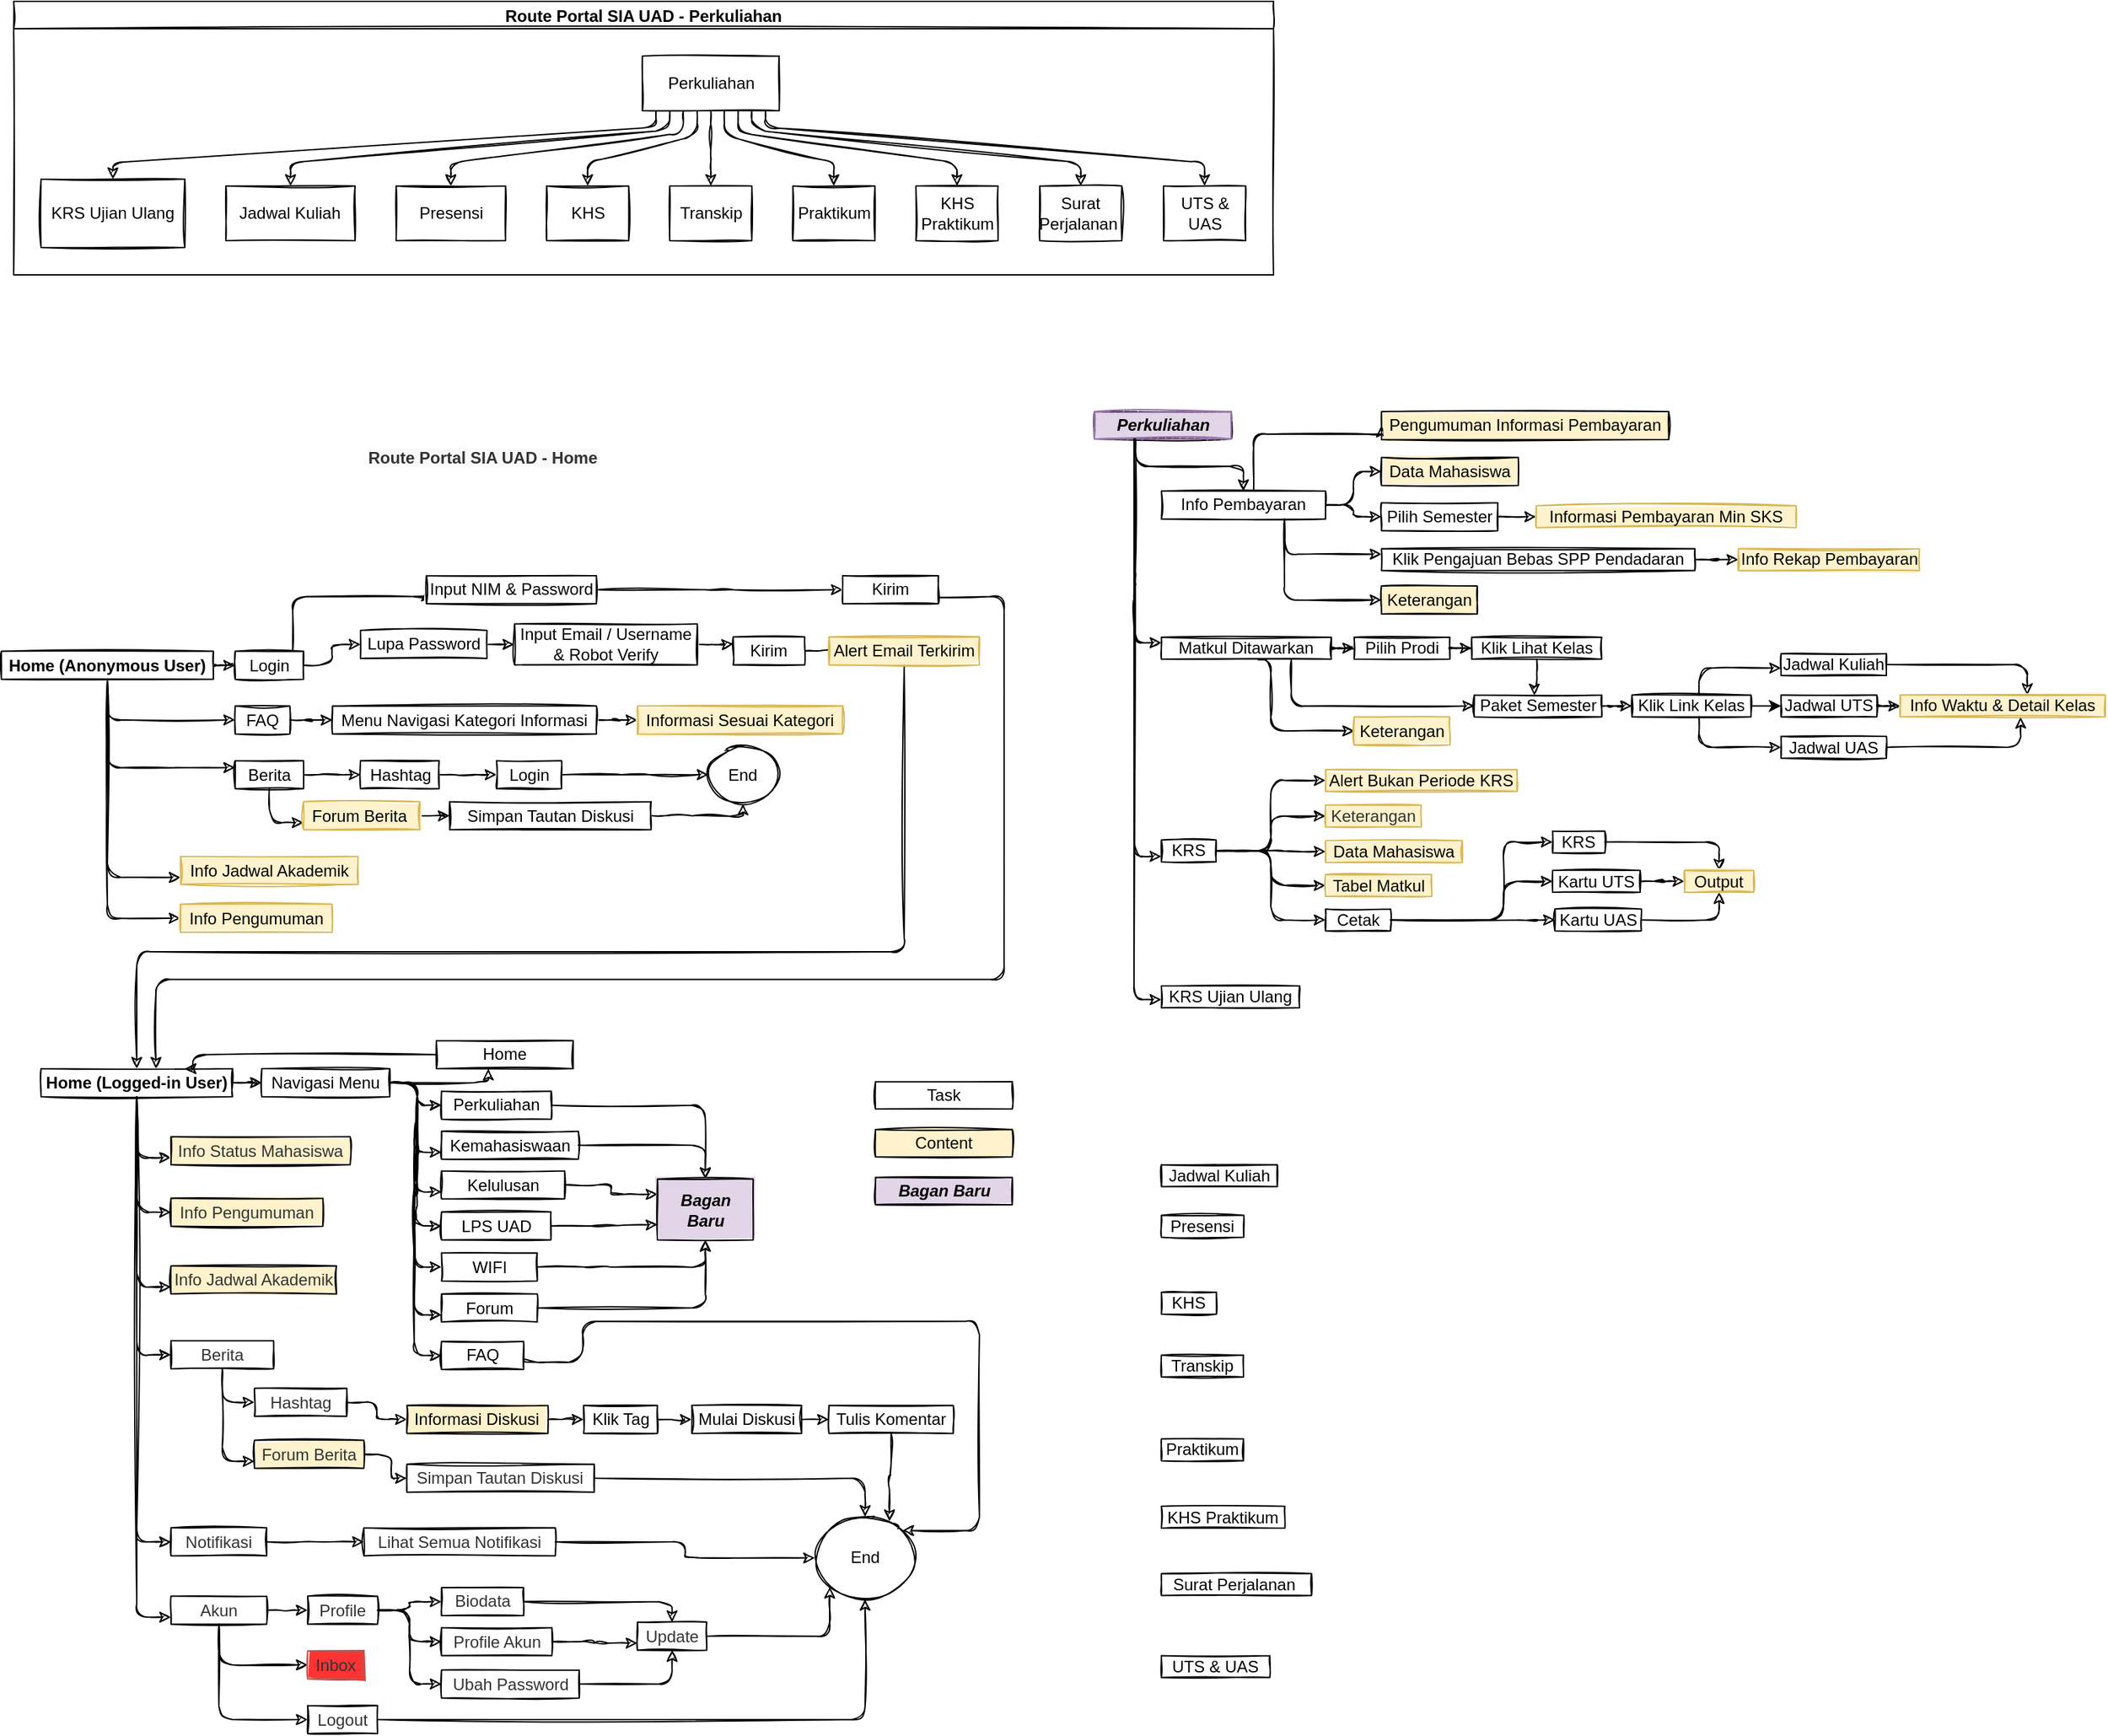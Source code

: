 <mxfile version="20.0.1" type="github">
  <diagram id="Bsze32CDvP0iaV-iEPGE" name="Page-1">
    <mxGraphModel dx="-899" dy="1569" grid="1" gridSize="10" guides="1" tooltips="1" connect="1" arrows="1" fold="1" page="1" pageScale="1" pageWidth="827" pageHeight="1169" math="0" shadow="0">
      <root>
        <mxCell id="0" />
        <mxCell id="1" parent="0" />
        <mxCell id="twMHJTkQKGjOTuoVNY1T-530" value="Route Portal SIA UAD - Perkuliahan" style="swimlane;startSize=20;horizontal=1;childLayout=flowLayout;flowOrientation=north;resizable=0;interRankCellSpacing=50;containerType=tree;shadow=0;glass=0;jiggle=1;disableMultiStroke=0;disableMultiStrokeFill=0;fillStyle=solid;sketch=1;" vertex="1" parent="1">
          <mxGeometry x="1710.0" y="-280" width="921" height="200" as="geometry" />
        </mxCell>
        <mxCell id="twMHJTkQKGjOTuoVNY1T-531" value="Perkuliahan" style="whiteSpace=wrap;html=1;shadow=0;glass=0;jiggle=1;disableMultiStroke=0;disableMultiStrokeFill=0;fillStyle=auto;fillColor=none;sketch=1;" vertex="1" parent="twMHJTkQKGjOTuoVNY1T-530">
          <mxGeometry x="459.6" y="40" width="100" height="40" as="geometry" />
        </mxCell>
        <mxCell id="twMHJTkQKGjOTuoVNY1T-564" value="" style="html=1;noEdgeStyle=1;orthogonal=1;jiggle=1;sketch=1;" edge="1" target="twMHJTkQKGjOTuoVNY1T-565" source="twMHJTkQKGjOTuoVNY1T-531" parent="twMHJTkQKGjOTuoVNY1T-530">
          <mxGeometry relative="1" as="geometry">
            <mxPoint x="5525" y="7100" as="sourcePoint" />
            <Array as="points">
              <mxPoint x="469.6" y="92" />
              <mxPoint x="72.565" y="118" />
            </Array>
          </mxGeometry>
        </mxCell>
        <mxCell id="twMHJTkQKGjOTuoVNY1T-565" value="KRS Ujian Ulang" style="whiteSpace=wrap;html=1;shadow=0;glass=0;jiggle=1;disableMultiStroke=0;disableMultiStrokeFill=0;fillStyle=auto;fillColor=none;sketch=1;" vertex="1" parent="twMHJTkQKGjOTuoVNY1T-530">
          <mxGeometry x="20" y="130" width="105.13" height="50" as="geometry" />
        </mxCell>
        <mxCell id="twMHJTkQKGjOTuoVNY1T-566" value="" style="html=1;noEdgeStyle=1;orthogonal=1;jiggle=1;sketch=1;" edge="1" target="twMHJTkQKGjOTuoVNY1T-567" source="twMHJTkQKGjOTuoVNY1T-531" parent="twMHJTkQKGjOTuoVNY1T-530">
          <mxGeometry relative="1" as="geometry">
            <mxPoint x="5511.25" y="6980" as="sourcePoint" />
            <Array as="points">
              <mxPoint x="479.6" y="94" />
              <mxPoint x="202.365" y="118" />
            </Array>
          </mxGeometry>
        </mxCell>
        <mxCell id="twMHJTkQKGjOTuoVNY1T-567" value="Jadwal Kuliah" style="whiteSpace=wrap;html=1;shadow=0;glass=0;jiggle=1;disableMultiStroke=0;disableMultiStrokeFill=0;fillStyle=auto;fillColor=none;sketch=1;" vertex="1" parent="twMHJTkQKGjOTuoVNY1T-530">
          <mxGeometry x="155.13" y="135" width="94.47" height="40" as="geometry" />
        </mxCell>
        <mxCell id="twMHJTkQKGjOTuoVNY1T-568" value="" style="html=1;noEdgeStyle=1;orthogonal=1;jiggle=1;sketch=1;" edge="1" target="twMHJTkQKGjOTuoVNY1T-569" source="twMHJTkQKGjOTuoVNY1T-531" parent="twMHJTkQKGjOTuoVNY1T-530">
          <mxGeometry relative="1" as="geometry">
            <mxPoint x="5436" y="6740" as="sourcePoint" />
            <Array as="points">
              <mxPoint x="489.6" y="96" />
              <mxPoint x="319.6" y="118" />
            </Array>
          </mxGeometry>
        </mxCell>
        <mxCell id="twMHJTkQKGjOTuoVNY1T-569" value="Presensi" style="whiteSpace=wrap;html=1;shadow=0;glass=0;jiggle=1;disableMultiStroke=0;disableMultiStrokeFill=0;fillStyle=auto;fillColor=none;sketch=1;" vertex="1" parent="twMHJTkQKGjOTuoVNY1T-530">
          <mxGeometry x="279.6" y="135" width="80" height="40" as="geometry" />
        </mxCell>
        <mxCell id="twMHJTkQKGjOTuoVNY1T-570" value="" style="html=1;noEdgeStyle=1;orthogonal=1;jiggle=1;sketch=1;" edge="1" target="twMHJTkQKGjOTuoVNY1T-571" source="twMHJTkQKGjOTuoVNY1T-531" parent="twMHJTkQKGjOTuoVNY1T-530">
          <mxGeometry relative="1" as="geometry">
            <mxPoint x="5412.5" y="6620" as="sourcePoint" />
            <Array as="points">
              <mxPoint x="499.6" y="98" />
              <mxPoint x="419.6" y="118" />
            </Array>
          </mxGeometry>
        </mxCell>
        <mxCell id="twMHJTkQKGjOTuoVNY1T-571" value="KHS" style="whiteSpace=wrap;html=1;shadow=0;glass=0;jiggle=1;disableMultiStroke=0;disableMultiStrokeFill=0;fillStyle=auto;fillColor=none;sketch=1;" vertex="1" parent="twMHJTkQKGjOTuoVNY1T-530">
          <mxGeometry x="389.6" y="135" width="60" height="40" as="geometry" />
        </mxCell>
        <mxCell id="twMHJTkQKGjOTuoVNY1T-572" value="" style="html=1;noEdgeStyle=1;orthogonal=1;jiggle=1;sketch=1;" edge="1" target="twMHJTkQKGjOTuoVNY1T-573" source="twMHJTkQKGjOTuoVNY1T-531" parent="twMHJTkQKGjOTuoVNY1T-530">
          <mxGeometry relative="1" as="geometry">
            <mxPoint x="5388.571" y="6500" as="sourcePoint" />
            <Array as="points">
              <mxPoint x="509.6" y="100" />
              <mxPoint x="509.6" y="118" />
            </Array>
          </mxGeometry>
        </mxCell>
        <mxCell id="twMHJTkQKGjOTuoVNY1T-573" value="Transkip" style="whiteSpace=wrap;html=1;shadow=0;glass=0;jiggle=1;disableMultiStroke=0;disableMultiStrokeFill=0;fillStyle=auto;fillColor=none;sketch=1;" vertex="1" parent="twMHJTkQKGjOTuoVNY1T-530">
          <mxGeometry x="479.6" y="135" width="60" height="40" as="geometry" />
        </mxCell>
        <mxCell id="twMHJTkQKGjOTuoVNY1T-574" value="" style="html=1;noEdgeStyle=1;orthogonal=1;jiggle=1;sketch=1;" edge="1" target="twMHJTkQKGjOTuoVNY1T-575" source="twMHJTkQKGjOTuoVNY1T-531" parent="twMHJTkQKGjOTuoVNY1T-530">
          <mxGeometry relative="1" as="geometry">
            <mxPoint x="5366.875" y="6380" as="sourcePoint" />
            <Array as="points">
              <mxPoint x="519.6" y="98" />
              <mxPoint x="599.6" y="118" />
            </Array>
          </mxGeometry>
        </mxCell>
        <mxCell id="twMHJTkQKGjOTuoVNY1T-575" value="Praktikum" style="whiteSpace=wrap;html=1;shadow=0;glass=0;jiggle=1;disableMultiStroke=0;disableMultiStrokeFill=0;fillStyle=auto;fillColor=none;sketch=1;" vertex="1" parent="twMHJTkQKGjOTuoVNY1T-530">
          <mxGeometry x="569.6" y="135" width="60" height="40" as="geometry" />
        </mxCell>
        <mxCell id="twMHJTkQKGjOTuoVNY1T-576" value="" style="html=1;noEdgeStyle=1;orthogonal=1;jiggle=1;sketch=1;" edge="1" target="twMHJTkQKGjOTuoVNY1T-577" source="twMHJTkQKGjOTuoVNY1T-531" parent="twMHJTkQKGjOTuoVNY1T-530">
          <mxGeometry relative="1" as="geometry">
            <mxPoint x="5365" y="6300" as="sourcePoint" />
            <Array as="points">
              <mxPoint x="529.6" y="96" />
              <mxPoint x="689.6" y="118" />
            </Array>
          </mxGeometry>
        </mxCell>
        <mxCell id="twMHJTkQKGjOTuoVNY1T-577" value="KHS Praktikum" style="whiteSpace=wrap;html=1;shadow=0;glass=0;jiggle=1;disableMultiStroke=0;disableMultiStrokeFill=0;fillStyle=auto;fillColor=none;sketch=1;" vertex="1" parent="twMHJTkQKGjOTuoVNY1T-530">
          <mxGeometry x="659.6" y="135" width="60" height="40" as="geometry" />
        </mxCell>
        <mxCell id="twMHJTkQKGjOTuoVNY1T-578" value="" style="html=1;noEdgeStyle=1;orthogonal=1;jiggle=1;sketch=1;" edge="1" target="twMHJTkQKGjOTuoVNY1T-579" source="twMHJTkQKGjOTuoVNY1T-531" parent="twMHJTkQKGjOTuoVNY1T-530">
          <mxGeometry relative="1" as="geometry">
            <mxPoint x="5368" y="6220" as="sourcePoint" />
            <Array as="points">
              <mxPoint x="539.6" y="94" />
              <mxPoint x="780.1" y="118" />
            </Array>
          </mxGeometry>
        </mxCell>
        <mxCell id="twMHJTkQKGjOTuoVNY1T-579" value="Surat Perjalanan&amp;nbsp;" style="whiteSpace=wrap;html=1;shadow=0;glass=0;jiggle=1;disableMultiStroke=0;disableMultiStrokeFill=0;fillStyle=auto;fillColor=none;sketch=1;" vertex="1" parent="twMHJTkQKGjOTuoVNY1T-530">
          <mxGeometry x="750.1" y="135" width="60" height="40" as="geometry" />
        </mxCell>
        <mxCell id="twMHJTkQKGjOTuoVNY1T-580" value="" style="html=1;noEdgeStyle=1;orthogonal=1;jiggle=1;sketch=1;" edge="1" target="twMHJTkQKGjOTuoVNY1T-581" source="twMHJTkQKGjOTuoVNY1T-531" parent="twMHJTkQKGjOTuoVNY1T-530">
          <mxGeometry relative="1" as="geometry">
            <mxPoint x="5370.909" y="6140" as="sourcePoint" />
            <Array as="points">
              <mxPoint x="549.6" y="92" />
              <mxPoint x="870.6" y="118" />
            </Array>
          </mxGeometry>
        </mxCell>
        <mxCell id="twMHJTkQKGjOTuoVNY1T-581" value="UTS &amp;amp; UAS" style="whiteSpace=wrap;html=1;shadow=0;glass=0;jiggle=1;disableMultiStroke=0;disableMultiStrokeFill=0;fillStyle=auto;sketch=1;" vertex="1" parent="twMHJTkQKGjOTuoVNY1T-530">
          <mxGeometry x="840.6" y="135" width="60" height="40" as="geometry" />
        </mxCell>
        <mxCell id="twMHJTkQKGjOTuoVNY1T-884" style="edgeStyle=orthogonalEdgeStyle;jiggle=1;orthogonalLoop=1;jettySize=auto;html=1;fontFamily=Helvetica;fontSize=12;sketch=1;" edge="1" parent="1" source="twMHJTkQKGjOTuoVNY1T-864" target="twMHJTkQKGjOTuoVNY1T-865">
          <mxGeometry relative="1" as="geometry" />
        </mxCell>
        <mxCell id="twMHJTkQKGjOTuoVNY1T-885" style="edgeStyle=orthogonalEdgeStyle;jiggle=1;orthogonalLoop=1;jettySize=auto;html=1;entryX=0;entryY=0.5;entryDx=0;entryDy=0;fontFamily=Helvetica;fontSize=12;exitX=0.5;exitY=1;exitDx=0;exitDy=0;sketch=1;" edge="1" parent="1" source="twMHJTkQKGjOTuoVNY1T-864" target="twMHJTkQKGjOTuoVNY1T-866">
          <mxGeometry relative="1" as="geometry" />
        </mxCell>
        <mxCell id="twMHJTkQKGjOTuoVNY1T-886" style="edgeStyle=orthogonalEdgeStyle;jiggle=1;orthogonalLoop=1;jettySize=auto;html=1;entryX=0;entryY=0.25;entryDx=0;entryDy=0;fontFamily=Helvetica;fontSize=12;exitX=0.5;exitY=1;exitDx=0;exitDy=0;sketch=1;" edge="1" parent="1" source="twMHJTkQKGjOTuoVNY1T-864" target="twMHJTkQKGjOTuoVNY1T-867">
          <mxGeometry relative="1" as="geometry" />
        </mxCell>
        <mxCell id="twMHJTkQKGjOTuoVNY1T-887" style="edgeStyle=orthogonalEdgeStyle;jiggle=1;orthogonalLoop=1;jettySize=auto;html=1;entryX=0;entryY=0.75;entryDx=0;entryDy=0;fontFamily=Helvetica;fontSize=12;sketch=1;" edge="1" parent="1" source="twMHJTkQKGjOTuoVNY1T-864" target="twMHJTkQKGjOTuoVNY1T-868">
          <mxGeometry relative="1" as="geometry" />
        </mxCell>
        <mxCell id="twMHJTkQKGjOTuoVNY1T-888" style="edgeStyle=orthogonalEdgeStyle;jiggle=1;orthogonalLoop=1;jettySize=auto;html=1;entryX=0;entryY=0.5;entryDx=0;entryDy=0;fontFamily=Helvetica;fontSize=12;sketch=1;" edge="1" parent="1" source="twMHJTkQKGjOTuoVNY1T-864" target="twMHJTkQKGjOTuoVNY1T-869">
          <mxGeometry relative="1" as="geometry" />
        </mxCell>
        <mxCell id="twMHJTkQKGjOTuoVNY1T-864" value="&lt;b&gt;Home (Anonymous User)&lt;/b&gt;" style="whiteSpace=wrap;html=1;flipV=0;flipH=1;jiggle=1;sketch=1;" vertex="1" parent="1">
          <mxGeometry x="1701" y="195.25" width="155" height="20.5" as="geometry" />
        </mxCell>
        <mxCell id="twMHJTkQKGjOTuoVNY1T-889" style="edgeStyle=orthogonalEdgeStyle;jiggle=1;orthogonalLoop=1;jettySize=auto;html=1;entryX=0;entryY=0.5;entryDx=0;entryDy=0;fontFamily=Helvetica;fontSize=12;sketch=1;" edge="1" parent="1" source="twMHJTkQKGjOTuoVNY1T-865" target="twMHJTkQKGjOTuoVNY1T-877">
          <mxGeometry relative="1" as="geometry">
            <Array as="points">
              <mxPoint x="1914" y="155.25" />
            </Array>
          </mxGeometry>
        </mxCell>
        <mxCell id="twMHJTkQKGjOTuoVNY1T-890" style="edgeStyle=orthogonalEdgeStyle;jiggle=1;orthogonalLoop=1;jettySize=auto;html=1;entryX=0;entryY=0.5;entryDx=0;entryDy=0;fontFamily=Helvetica;fontSize=12;sketch=1;" edge="1" parent="1" source="twMHJTkQKGjOTuoVNY1T-865" target="twMHJTkQKGjOTuoVNY1T-878">
          <mxGeometry relative="1" as="geometry" />
        </mxCell>
        <mxCell id="twMHJTkQKGjOTuoVNY1T-865" value="Login" style="whiteSpace=wrap;html=1;jiggle=1;sketch=1;" vertex="1" parent="1">
          <mxGeometry x="1871.9" y="195.25" width="50" height="20.5" as="geometry" />
        </mxCell>
        <mxCell id="twMHJTkQKGjOTuoVNY1T-901" style="edgeStyle=orthogonalEdgeStyle;jiggle=1;orthogonalLoop=1;jettySize=auto;html=1;fontFamily=Helvetica;fontSize=12;sketch=1;" edge="1" parent="1" source="twMHJTkQKGjOTuoVNY1T-866" target="twMHJTkQKGjOTuoVNY1T-873">
          <mxGeometry relative="1" as="geometry" />
        </mxCell>
        <mxCell id="twMHJTkQKGjOTuoVNY1T-866" value="FAQ" style="whiteSpace=wrap;html=1;jiggle=1;sketch=1;" vertex="1" parent="1">
          <mxGeometry x="1871.9" y="235.25" width="40" height="20.5" as="geometry" />
        </mxCell>
        <mxCell id="twMHJTkQKGjOTuoVNY1T-903" style="edgeStyle=orthogonalEdgeStyle;jiggle=1;orthogonalLoop=1;jettySize=auto;html=1;entryX=0;entryY=0.5;entryDx=0;entryDy=0;fontFamily=Helvetica;fontSize=12;sketch=1;" edge="1" parent="1" source="twMHJTkQKGjOTuoVNY1T-867" target="twMHJTkQKGjOTuoVNY1T-870">
          <mxGeometry relative="1" as="geometry" />
        </mxCell>
        <mxCell id="twMHJTkQKGjOTuoVNY1T-907" style="edgeStyle=orthogonalEdgeStyle;jiggle=1;orthogonalLoop=1;jettySize=auto;html=1;entryX=0;entryY=0.75;entryDx=0;entryDy=0;fontFamily=Helvetica;fontSize=12;sketch=1;" edge="1" parent="1" source="twMHJTkQKGjOTuoVNY1T-867" target="twMHJTkQKGjOTuoVNY1T-871">
          <mxGeometry relative="1" as="geometry" />
        </mxCell>
        <mxCell id="twMHJTkQKGjOTuoVNY1T-867" value="Berita" style="whiteSpace=wrap;html=1;glass=0;jiggle=1;sketch=1;" vertex="1" parent="1">
          <mxGeometry x="1871.9" y="275.25" width="50" height="20.5" as="geometry" />
        </mxCell>
        <mxCell id="twMHJTkQKGjOTuoVNY1T-868" value="Info Jadwal Akademik" style="whiteSpace=wrap;html=1;fillStyle=solid;jiggle=1;sketch=1;fillColor=#fff2cc;strokeColor=#d6b656;" vertex="1" parent="1">
          <mxGeometry x="1831.98" y="345.25" width="129.83" height="20.5" as="geometry" />
        </mxCell>
        <mxCell id="twMHJTkQKGjOTuoVNY1T-869" value="Info Pengumuman" style="whiteSpace=wrap;html=1;fillStyle=solid;jiggle=1;sketch=1;fillColor=#fff2cc;strokeColor=#d6b656;" vertex="1" parent="1">
          <mxGeometry x="1831.98" y="380.25" width="110.8" height="20.5" as="geometry" />
        </mxCell>
        <mxCell id="twMHJTkQKGjOTuoVNY1T-904" style="edgeStyle=orthogonalEdgeStyle;jiggle=1;orthogonalLoop=1;jettySize=auto;html=1;entryX=0;entryY=0.5;entryDx=0;entryDy=0;fontFamily=Helvetica;fontSize=12;sketch=1;" edge="1" parent="1" source="twMHJTkQKGjOTuoVNY1T-870" target="twMHJTkQKGjOTuoVNY1T-876">
          <mxGeometry relative="1" as="geometry" />
        </mxCell>
        <mxCell id="twMHJTkQKGjOTuoVNY1T-870" value="Hashtag" style="whiteSpace=wrap;html=1;fillStyle=solid;jiggle=1;sketch=1;" vertex="1" parent="1">
          <mxGeometry x="1963.535" y="275.25" width="57.5" height="20.5" as="geometry" />
        </mxCell>
        <mxCell id="twMHJTkQKGjOTuoVNY1T-908" style="edgeStyle=orthogonalEdgeStyle;jiggle=1;orthogonalLoop=1;jettySize=auto;html=1;entryX=0;entryY=0.5;entryDx=0;entryDy=0;fontFamily=Helvetica;fontSize=12;sketch=1;" edge="1" parent="1" source="twMHJTkQKGjOTuoVNY1T-871" target="twMHJTkQKGjOTuoVNY1T-872">
          <mxGeometry relative="1" as="geometry" />
        </mxCell>
        <mxCell id="twMHJTkQKGjOTuoVNY1T-871" value="Forum Berita&amp;nbsp;" style="whiteSpace=wrap;html=1;fillStyle=solid;jiggle=1;sketch=1;fillColor=#fff2cc;strokeColor=#d6b656;" vertex="1" parent="1">
          <mxGeometry x="1921.905" y="305.25" width="85" height="20.5" as="geometry" />
        </mxCell>
        <mxCell id="twMHJTkQKGjOTuoVNY1T-918" style="edgeStyle=orthogonalEdgeStyle;jiggle=1;orthogonalLoop=1;jettySize=auto;html=1;fontFamily=Helvetica;fontSize=12;sketch=1;" edge="1" parent="1" source="twMHJTkQKGjOTuoVNY1T-872" target="twMHJTkQKGjOTuoVNY1T-916">
          <mxGeometry relative="1" as="geometry">
            <Array as="points">
              <mxPoint x="2196" y="316" />
              <mxPoint x="2225" y="316" />
            </Array>
          </mxGeometry>
        </mxCell>
        <mxCell id="twMHJTkQKGjOTuoVNY1T-872" value="Simpan Tautan Diskusi" style="whiteSpace=wrap;html=1;jiggle=1;sketch=1;" vertex="1" parent="1">
          <mxGeometry x="2028.68" y="305.25" width="147.32" height="20.5" as="geometry" />
        </mxCell>
        <mxCell id="twMHJTkQKGjOTuoVNY1T-902" style="edgeStyle=orthogonalEdgeStyle;jiggle=1;orthogonalLoop=1;jettySize=auto;html=1;fontFamily=Helvetica;fontSize=12;sketch=1;" edge="1" parent="1" source="twMHJTkQKGjOTuoVNY1T-873" target="twMHJTkQKGjOTuoVNY1T-874">
          <mxGeometry relative="1" as="geometry" />
        </mxCell>
        <mxCell id="twMHJTkQKGjOTuoVNY1T-873" value="Menu Navigasi Kategori Informasi" style="whiteSpace=wrap;html=1;jiggle=1;sketch=1;" vertex="1" parent="1">
          <mxGeometry x="1943.04" y="235.25" width="192.96" height="20.5" as="geometry" />
        </mxCell>
        <mxCell id="twMHJTkQKGjOTuoVNY1T-874" value="Informasi Sesuai Kategori" style="whiteSpace=wrap;html=1;fillStyle=solid;jiggle=1;sketch=1;fillColor=#fff2cc;strokeColor=#d6b656;" vertex="1" parent="1">
          <mxGeometry x="2166" y="235.25" width="150" height="20.5" as="geometry" />
        </mxCell>
        <mxCell id="twMHJTkQKGjOTuoVNY1T-905" style="edgeStyle=orthogonalEdgeStyle;jiggle=1;orthogonalLoop=1;jettySize=auto;html=1;entryX=0;entryY=0.5;entryDx=0;entryDy=0;fontFamily=Helvetica;fontSize=12;sketch=1;" edge="1" parent="1" source="twMHJTkQKGjOTuoVNY1T-876" target="twMHJTkQKGjOTuoVNY1T-916">
          <mxGeometry relative="1" as="geometry">
            <mxPoint x="2165.995" y="285.5" as="targetPoint" />
          </mxGeometry>
        </mxCell>
        <mxCell id="twMHJTkQKGjOTuoVNY1T-876" value="Login" style="whiteSpace=wrap;html=1;fillStyle=solid;jiggle=1;sketch=1;" vertex="1" parent="1">
          <mxGeometry x="2063.0" y="275.25" width="47.5" height="20.5" as="geometry" />
        </mxCell>
        <mxCell id="twMHJTkQKGjOTuoVNY1T-891" style="edgeStyle=orthogonalEdgeStyle;jiggle=1;orthogonalLoop=1;jettySize=auto;html=1;entryX=0;entryY=0.5;entryDx=0;entryDy=0;fontFamily=Helvetica;fontSize=12;sketch=1;" edge="1" parent="1" source="twMHJTkQKGjOTuoVNY1T-877" target="twMHJTkQKGjOTuoVNY1T-882">
          <mxGeometry relative="1" as="geometry" />
        </mxCell>
        <mxCell id="twMHJTkQKGjOTuoVNY1T-877" value="Input NIM &amp;amp; Password" style="whiteSpace=wrap;html=1;jiggle=1;sketch=1;" vertex="1" parent="1">
          <mxGeometry x="2011.72" y="140" width="124.28" height="20.5" as="geometry" />
        </mxCell>
        <mxCell id="twMHJTkQKGjOTuoVNY1T-893" style="edgeStyle=orthogonalEdgeStyle;jiggle=1;orthogonalLoop=1;jettySize=auto;html=1;entryX=0;entryY=0.5;entryDx=0;entryDy=0;fontFamily=Helvetica;fontSize=12;sketch=1;" edge="1" parent="1" source="twMHJTkQKGjOTuoVNY1T-878" target="twMHJTkQKGjOTuoVNY1T-879">
          <mxGeometry relative="1" as="geometry" />
        </mxCell>
        <mxCell id="twMHJTkQKGjOTuoVNY1T-878" value="Lupa Password" style="whiteSpace=wrap;html=1;jiggle=1;sketch=1;" vertex="1" parent="1">
          <mxGeometry x="1963.54" y="180" width="92.47" height="20.5" as="geometry" />
        </mxCell>
        <mxCell id="twMHJTkQKGjOTuoVNY1T-894" style="edgeStyle=orthogonalEdgeStyle;jiggle=1;orthogonalLoop=1;jettySize=auto;html=1;entryX=0;entryY=0.25;entryDx=0;entryDy=0;fontFamily=Helvetica;fontSize=12;sketch=1;" edge="1" parent="1" source="twMHJTkQKGjOTuoVNY1T-879" target="twMHJTkQKGjOTuoVNY1T-880">
          <mxGeometry relative="1" as="geometry" />
        </mxCell>
        <mxCell id="twMHJTkQKGjOTuoVNY1T-879" value="Input Email / Username &amp;amp; Robot Verify" style="whiteSpace=wrap;html=1;jiggle=1;sketch=1;" vertex="1" parent="1">
          <mxGeometry x="2076.18" y="175.25" width="133.58" height="30" as="geometry" />
        </mxCell>
        <mxCell id="twMHJTkQKGjOTuoVNY1T-895" style="edgeStyle=orthogonalEdgeStyle;jiggle=1;orthogonalLoop=1;jettySize=auto;html=1;entryX=0;entryY=0.5;entryDx=0;entryDy=0;fontFamily=Helvetica;fontSize=12;sketch=1;" edge="1" parent="1" source="twMHJTkQKGjOTuoVNY1T-880" target="twMHJTkQKGjOTuoVNY1T-881">
          <mxGeometry relative="1" as="geometry" />
        </mxCell>
        <mxCell id="twMHJTkQKGjOTuoVNY1T-896" style="edgeStyle=orthogonalEdgeStyle;jiggle=1;orthogonalLoop=1;jettySize=auto;html=1;fontFamily=Helvetica;fontSize=12;sketch=1;" edge="1" parent="1" source="twMHJTkQKGjOTuoVNY1T-881" target="twMHJTkQKGjOTuoVNY1T-913">
          <mxGeometry relative="1" as="geometry">
            <mxPoint x="1703" y="464" as="targetPoint" />
            <Array as="points">
              <mxPoint x="2361" y="415" />
              <mxPoint x="1800" y="415" />
            </Array>
          </mxGeometry>
        </mxCell>
        <mxCell id="twMHJTkQKGjOTuoVNY1T-881" value="Alert Email Terkirim" style="whiteSpace=wrap;html=1;fillStyle=solid;jiggle=1;sketch=1;fillColor=#fff2cc;strokeColor=#d6b656;" vertex="1" parent="1">
          <mxGeometry x="2306" y="184.75" width="110" height="20.5" as="geometry" />
        </mxCell>
        <mxCell id="twMHJTkQKGjOTuoVNY1T-914" style="edgeStyle=orthogonalEdgeStyle;jiggle=1;orthogonalLoop=1;jettySize=auto;html=1;fontFamily=Helvetica;fontSize=12;exitX=1;exitY=0.25;exitDx=0;exitDy=0;sketch=1;" edge="1" parent="1" source="twMHJTkQKGjOTuoVNY1T-882" target="twMHJTkQKGjOTuoVNY1T-913">
          <mxGeometry relative="1" as="geometry">
            <Array as="points">
              <mxPoint x="2358" y="155.25" />
              <mxPoint x="2434" y="155.25" />
              <mxPoint x="2434" y="435.25" />
              <mxPoint x="1814" y="435.25" />
            </Array>
          </mxGeometry>
        </mxCell>
        <mxCell id="twMHJTkQKGjOTuoVNY1T-882" value="Kirim" style="whiteSpace=wrap;html=1;jiggle=1;sketch=1;" vertex="1" parent="1">
          <mxGeometry x="2316" y="140" width="70" height="20.5" as="geometry" />
        </mxCell>
        <mxCell id="twMHJTkQKGjOTuoVNY1T-880" value="Kirim" style="whiteSpace=wrap;html=1;jiggle=1;sketch=1;" vertex="1" parent="1">
          <mxGeometry x="2236" y="184.75" width="52.26" height="20.5" as="geometry" />
        </mxCell>
        <mxCell id="twMHJTkQKGjOTuoVNY1T-1030" style="edgeStyle=orthogonalEdgeStyle;jiggle=1;orthogonalLoop=1;jettySize=auto;html=1;entryX=0;entryY=0.5;entryDx=0;entryDy=0;fontFamily=Helvetica;fontSize=12;sketch=1;" edge="1" parent="1" source="twMHJTkQKGjOTuoVNY1T-913" target="twMHJTkQKGjOTuoVNY1T-921">
          <mxGeometry relative="1" as="geometry" />
        </mxCell>
        <mxCell id="twMHJTkQKGjOTuoVNY1T-1038" style="edgeStyle=orthogonalEdgeStyle;jiggle=1;orthogonalLoop=1;jettySize=auto;html=1;entryX=0;entryY=0.75;entryDx=0;entryDy=0;fontFamily=Helvetica;fontSize=12;sketch=1;" edge="1" parent="1" source="twMHJTkQKGjOTuoVNY1T-913" target="twMHJTkQKGjOTuoVNY1T-923">
          <mxGeometry relative="1" as="geometry" />
        </mxCell>
        <mxCell id="twMHJTkQKGjOTuoVNY1T-1040" style="edgeStyle=orthogonalEdgeStyle;jiggle=1;orthogonalLoop=1;jettySize=auto;html=1;entryX=0;entryY=0.5;entryDx=0;entryDy=0;fontFamily=Helvetica;fontSize=12;sketch=1;" edge="1" parent="1" source="twMHJTkQKGjOTuoVNY1T-913" target="twMHJTkQKGjOTuoVNY1T-926">
          <mxGeometry relative="1" as="geometry" />
        </mxCell>
        <mxCell id="twMHJTkQKGjOTuoVNY1T-1041" style="edgeStyle=orthogonalEdgeStyle;jiggle=1;orthogonalLoop=1;jettySize=auto;html=1;entryX=0;entryY=0.5;entryDx=0;entryDy=0;fontFamily=Helvetica;fontSize=12;sketch=1;" edge="1" parent="1" source="twMHJTkQKGjOTuoVNY1T-913" target="twMHJTkQKGjOTuoVNY1T-928">
          <mxGeometry relative="1" as="geometry" />
        </mxCell>
        <mxCell id="twMHJTkQKGjOTuoVNY1T-1042" style="edgeStyle=orthogonalEdgeStyle;jiggle=1;orthogonalLoop=1;jettySize=auto;html=1;entryX=0;entryY=0.75;entryDx=0;entryDy=0;fontFamily=Helvetica;fontSize=12;sketch=1;" edge="1" parent="1" source="twMHJTkQKGjOTuoVNY1T-913" target="twMHJTkQKGjOTuoVNY1T-930">
          <mxGeometry relative="1" as="geometry" />
        </mxCell>
        <mxCell id="twMHJTkQKGjOTuoVNY1T-1043" style="edgeStyle=orthogonalEdgeStyle;jiggle=1;orthogonalLoop=1;jettySize=auto;html=1;entryX=0;entryY=0.5;entryDx=0;entryDy=0;fontFamily=Helvetica;fontSize=12;sketch=1;" edge="1" parent="1" source="twMHJTkQKGjOTuoVNY1T-913" target="twMHJTkQKGjOTuoVNY1T-932">
          <mxGeometry relative="1" as="geometry" />
        </mxCell>
        <mxCell id="twMHJTkQKGjOTuoVNY1T-1044" style="edgeStyle=orthogonalEdgeStyle;jiggle=1;orthogonalLoop=1;jettySize=auto;html=1;entryX=0;entryY=0.75;entryDx=0;entryDy=0;fontFamily=Helvetica;fontSize=12;sketch=1;" edge="1" parent="1" source="twMHJTkQKGjOTuoVNY1T-913" target="twMHJTkQKGjOTuoVNY1T-934">
          <mxGeometry relative="1" as="geometry" />
        </mxCell>
        <mxCell id="twMHJTkQKGjOTuoVNY1T-913" value="&lt;b style=&quot;&quot;&gt;Home (Logged-in User)&lt;/b&gt;" style="whiteSpace=wrap;html=1;flipV=0;flipH=1;jiggle=1;sketch=1;" vertex="1" parent="1">
          <mxGeometry x="1730" y="500.5" width="140" height="20.5" as="geometry" />
        </mxCell>
        <mxCell id="twMHJTkQKGjOTuoVNY1T-916" value="End" style="ellipse;whiteSpace=wrap;html=1;jiggle=1;sketch=1;" vertex="1" parent="1">
          <mxGeometry x="2217.96" y="264.38" width="50.3" height="42.25" as="geometry" />
        </mxCell>
        <mxCell id="twMHJTkQKGjOTuoVNY1T-1020" style="edgeStyle=orthogonalEdgeStyle;jiggle=1;orthogonalLoop=1;jettySize=auto;html=1;fontFamily=Helvetica;fontSize=12;entryX=0;entryY=0.5;entryDx=0;entryDy=0;sketch=1;" edge="1" parent="1" source="twMHJTkQKGjOTuoVNY1T-921" target="twMHJTkQKGjOTuoVNY1T-994">
          <mxGeometry relative="1" as="geometry">
            <mxPoint x="1915.34" y="1099.75" as="targetPoint" />
          </mxGeometry>
        </mxCell>
        <mxCell id="twMHJTkQKGjOTuoVNY1T-1021" style="edgeStyle=orthogonalEdgeStyle;jiggle=1;orthogonalLoop=1;jettySize=auto;html=1;entryX=0;entryY=0.75;entryDx=0;entryDy=0;fontFamily=Helvetica;fontSize=12;sketch=1;" edge="1" parent="1" source="twMHJTkQKGjOTuoVNY1T-921" target="twMHJTkQKGjOTuoVNY1T-991">
          <mxGeometry relative="1" as="geometry" />
        </mxCell>
        <mxCell id="twMHJTkQKGjOTuoVNY1T-1022" style="edgeStyle=orthogonalEdgeStyle;jiggle=1;orthogonalLoop=1;jettySize=auto;html=1;entryX=0;entryY=0.5;entryDx=0;entryDy=0;fontFamily=Helvetica;fontSize=12;sketch=1;" edge="1" parent="1" source="twMHJTkQKGjOTuoVNY1T-921" target="twMHJTkQKGjOTuoVNY1T-988">
          <mxGeometry relative="1" as="geometry" />
        </mxCell>
        <mxCell id="twMHJTkQKGjOTuoVNY1T-1023" style="edgeStyle=orthogonalEdgeStyle;jiggle=1;orthogonalLoop=1;jettySize=auto;html=1;entryX=0;entryY=0.5;entryDx=0;entryDy=0;fontFamily=Helvetica;fontSize=12;sketch=1;" edge="1" parent="1" source="twMHJTkQKGjOTuoVNY1T-921" target="twMHJTkQKGjOTuoVNY1T-985">
          <mxGeometry relative="1" as="geometry" />
        </mxCell>
        <mxCell id="twMHJTkQKGjOTuoVNY1T-1024" style="edgeStyle=orthogonalEdgeStyle;jiggle=1;orthogonalLoop=1;jettySize=auto;html=1;entryX=0;entryY=0.75;entryDx=0;entryDy=0;fontFamily=Helvetica;fontSize=12;sketch=1;" edge="1" parent="1" source="twMHJTkQKGjOTuoVNY1T-921" target="twMHJTkQKGjOTuoVNY1T-982">
          <mxGeometry relative="1" as="geometry" />
        </mxCell>
        <mxCell id="twMHJTkQKGjOTuoVNY1T-1025" style="edgeStyle=orthogonalEdgeStyle;jiggle=1;orthogonalLoop=1;jettySize=auto;html=1;entryX=0;entryY=0.75;entryDx=0;entryDy=0;fontFamily=Helvetica;fontSize=12;sketch=1;" edge="1" parent="1" source="twMHJTkQKGjOTuoVNY1T-921" target="twMHJTkQKGjOTuoVNY1T-979">
          <mxGeometry relative="1" as="geometry" />
        </mxCell>
        <mxCell id="twMHJTkQKGjOTuoVNY1T-1026" style="edgeStyle=orthogonalEdgeStyle;jiggle=1;orthogonalLoop=1;jettySize=auto;html=1;entryX=0;entryY=0.5;entryDx=0;entryDy=0;fontFamily=Helvetica;fontSize=12;sketch=1;" edge="1" parent="1" source="twMHJTkQKGjOTuoVNY1T-921" target="twMHJTkQKGjOTuoVNY1T-976">
          <mxGeometry relative="1" as="geometry" />
        </mxCell>
        <mxCell id="twMHJTkQKGjOTuoVNY1T-1027" style="edgeStyle=orthogonalEdgeStyle;jiggle=1;orthogonalLoop=1;jettySize=auto;html=1;entryX=0.37;entryY=1.002;entryDx=0;entryDy=0;fontFamily=Helvetica;fontSize=12;entryPerimeter=0;sketch=1;" edge="1" parent="1" source="twMHJTkQKGjOTuoVNY1T-921" target="twMHJTkQKGjOTuoVNY1T-997">
          <mxGeometry relative="1" as="geometry">
            <Array as="points">
              <mxPoint x="2057" y="511.25" />
            </Array>
          </mxGeometry>
        </mxCell>
        <mxCell id="twMHJTkQKGjOTuoVNY1T-921" value="Navigasi Menu" style="whiteSpace=wrap;html=1;shadow=0;glass=0;jiggle=1;disableMultiStroke=0;disableMultiStrokeFill=0;fillStyle=solid;fillColor=none;sketch=1;" vertex="1" parent="1">
          <mxGeometry x="1891.34" y="500.5" width="93.66" height="20.5" as="geometry" />
        </mxCell>
        <mxCell id="twMHJTkQKGjOTuoVNY1T-923" value="&lt;span style=&quot;color: rgb(51, 51, 51);&quot;&gt;Info Status Mahasiswa&lt;/span&gt;" style="whiteSpace=wrap;html=1;shadow=0;glass=0;jiggle=1;disableMultiStroke=0;disableMultiStrokeFill=0;fillStyle=solid;sketch=1;fillColor=#fff2cc;strokeColor=#000000;" vertex="1" parent="1">
          <mxGeometry x="1824.98" y="550.25" width="131.02" height="20.5" as="geometry" />
        </mxCell>
        <mxCell id="twMHJTkQKGjOTuoVNY1T-926" value="&lt;span style=&quot;color: rgb(51, 51, 51);&quot;&gt;Info Pengumuman&lt;/span&gt;" style="whiteSpace=wrap;html=1;shadow=0;glass=0;jiggle=1;disableMultiStroke=0;disableMultiStrokeFill=0;fillStyle=solid;sketch=1;fillColor=#fff2cc;strokeColor=#000000;" vertex="1" parent="1">
          <mxGeometry x="1824.98" y="595.25" width="111.02" height="20.5" as="geometry" />
        </mxCell>
        <mxCell id="twMHJTkQKGjOTuoVNY1T-1011" style="edgeStyle=orthogonalEdgeStyle;jiggle=1;orthogonalLoop=1;jettySize=auto;html=1;entryX=0;entryY=0.75;entryDx=0;entryDy=0;fontFamily=Helvetica;fontSize=12;sketch=1;" edge="1" parent="1" source="twMHJTkQKGjOTuoVNY1T-928" target="twMHJTkQKGjOTuoVNY1T-969">
          <mxGeometry relative="1" as="geometry" />
        </mxCell>
        <mxCell id="twMHJTkQKGjOTuoVNY1T-1012" style="edgeStyle=orthogonalEdgeStyle;jiggle=1;orthogonalLoop=1;jettySize=auto;html=1;entryX=0;entryY=0.5;entryDx=0;entryDy=0;fontFamily=Helvetica;fontSize=12;sketch=1;" edge="1" parent="1" source="twMHJTkQKGjOTuoVNY1T-928" target="twMHJTkQKGjOTuoVNY1T-959">
          <mxGeometry relative="1" as="geometry" />
        </mxCell>
        <mxCell id="twMHJTkQKGjOTuoVNY1T-928" value="&lt;span style=&quot;color: rgb(51, 51, 51);&quot;&gt;Berita&lt;/span&gt;" style="whiteSpace=wrap;html=1;shadow=0;glass=0;jiggle=1;disableMultiStroke=0;disableMultiStrokeFill=0;fillStyle=solid;fillColor=none;sketch=1;" vertex="1" parent="1">
          <mxGeometry x="1824.98" y="699.5" width="75" height="20.5" as="geometry" />
        </mxCell>
        <mxCell id="twMHJTkQKGjOTuoVNY1T-930" value="&lt;span style=&quot;color: rgb(51, 51, 51);&quot;&gt;Info Jadwal Akademik&lt;/span&gt;" style="whiteSpace=wrap;html=1;shadow=0;glass=0;jiggle=1;disableMultiStroke=0;disableMultiStrokeFill=0;fillStyle=solid;sketch=1;fillColor=#fff2cc;strokeColor=#000000;" vertex="1" parent="1">
          <mxGeometry x="1824.98" y="644.75" width="121.02" height="20.5" as="geometry" />
        </mxCell>
        <mxCell id="twMHJTkQKGjOTuoVNY1T-1010" style="edgeStyle=orthogonalEdgeStyle;jiggle=1;orthogonalLoop=1;jettySize=auto;html=1;entryX=0;entryY=0.5;entryDx=0;entryDy=0;fontFamily=Helvetica;fontSize=12;sketch=1;" edge="1" parent="1" source="twMHJTkQKGjOTuoVNY1T-932" target="twMHJTkQKGjOTuoVNY1T-956">
          <mxGeometry relative="1" as="geometry" />
        </mxCell>
        <mxCell id="twMHJTkQKGjOTuoVNY1T-932" value="&lt;span style=&quot;color: rgb(51, 51, 51);&quot;&gt;Notifikasi&lt;/span&gt;" style="whiteSpace=wrap;html=1;shadow=0;glass=0;jiggle=1;disableMultiStroke=0;disableMultiStrokeFill=0;fillStyle=solid;fillColor=none;sketch=1;" vertex="1" parent="1">
          <mxGeometry x="1824.98" y="836.25" width="70" height="20.5" as="geometry" />
        </mxCell>
        <mxCell id="twMHJTkQKGjOTuoVNY1T-998" style="edgeStyle=orthogonalEdgeStyle;jiggle=1;orthogonalLoop=1;jettySize=auto;html=1;entryX=0;entryY=0.5;entryDx=0;entryDy=0;fontFamily=Helvetica;fontSize=12;sketch=1;" edge="1" parent="1" source="twMHJTkQKGjOTuoVNY1T-934" target="twMHJTkQKGjOTuoVNY1T-936">
          <mxGeometry relative="1" as="geometry" />
        </mxCell>
        <mxCell id="twMHJTkQKGjOTuoVNY1T-1047" style="edgeStyle=orthogonalEdgeStyle;jiggle=1;orthogonalLoop=1;jettySize=auto;html=1;entryX=0;entryY=0.5;entryDx=0;entryDy=0;fontFamily=Helvetica;fontSize=12;exitX=0.5;exitY=1;exitDx=0;exitDy=0;sketch=1;" edge="1" parent="1" source="twMHJTkQKGjOTuoVNY1T-934" target="twMHJTkQKGjOTuoVNY1T-938">
          <mxGeometry relative="1" as="geometry" />
        </mxCell>
        <mxCell id="twMHJTkQKGjOTuoVNY1T-1050" style="edgeStyle=orthogonalEdgeStyle;jiggle=1;orthogonalLoop=1;jettySize=auto;html=1;entryX=0;entryY=0.5;entryDx=0;entryDy=0;fontFamily=Helvetica;fontSize=12;exitX=0.5;exitY=1;exitDx=0;exitDy=0;sketch=1;" edge="1" parent="1" source="twMHJTkQKGjOTuoVNY1T-934" target="twMHJTkQKGjOTuoVNY1T-940">
          <mxGeometry relative="1" as="geometry" />
        </mxCell>
        <mxCell id="twMHJTkQKGjOTuoVNY1T-934" value="&lt;span style=&quot;color: rgb(51, 51, 51);&quot;&gt;Akun&lt;/span&gt;" style="whiteSpace=wrap;html=1;shadow=0;glass=0;jiggle=1;disableMultiStroke=0;disableMultiStrokeFill=0;fillStyle=solid;fillColor=none;sketch=1;" vertex="1" parent="1">
          <mxGeometry x="1824.98" y="886.25" width="70" height="20.5" as="geometry" />
        </mxCell>
        <mxCell id="twMHJTkQKGjOTuoVNY1T-1001" style="edgeStyle=orthogonalEdgeStyle;jiggle=1;orthogonalLoop=1;jettySize=auto;html=1;entryX=0;entryY=0.5;entryDx=0;entryDy=0;fontFamily=Helvetica;fontSize=12;sketch=1;" edge="1" parent="1" source="twMHJTkQKGjOTuoVNY1T-936" target="twMHJTkQKGjOTuoVNY1T-950">
          <mxGeometry relative="1" as="geometry" />
        </mxCell>
        <mxCell id="twMHJTkQKGjOTuoVNY1T-1002" style="edgeStyle=orthogonalEdgeStyle;jiggle=1;orthogonalLoop=1;jettySize=auto;html=1;entryX=0;entryY=0.5;entryDx=0;entryDy=0;fontFamily=Helvetica;fontSize=12;sketch=1;" edge="1" parent="1" source="twMHJTkQKGjOTuoVNY1T-936" target="twMHJTkQKGjOTuoVNY1T-944">
          <mxGeometry relative="1" as="geometry" />
        </mxCell>
        <mxCell id="twMHJTkQKGjOTuoVNY1T-1003" style="edgeStyle=orthogonalEdgeStyle;jiggle=1;orthogonalLoop=1;jettySize=auto;html=1;entryX=0;entryY=0.5;entryDx=0;entryDy=0;fontFamily=Helvetica;fontSize=12;sketch=1;" edge="1" parent="1" source="twMHJTkQKGjOTuoVNY1T-936" target="twMHJTkQKGjOTuoVNY1T-947">
          <mxGeometry relative="1" as="geometry" />
        </mxCell>
        <mxCell id="twMHJTkQKGjOTuoVNY1T-936" value="&lt;span style=&quot;color: rgb(51, 51, 51);&quot;&gt;Profile&lt;/span&gt;" style="whiteSpace=wrap;html=1;shadow=0;glass=0;jiggle=1;disableMultiStroke=0;disableMultiStrokeFill=0;fillStyle=solid;fillColor=none;sketch=1;" vertex="1" parent="1">
          <mxGeometry x="1924.89" y="886.25" width="51.11" height="20.5" as="geometry" />
        </mxCell>
        <mxCell id="twMHJTkQKGjOTuoVNY1T-938" value="&lt;span style=&quot;color: rgb(51, 51, 51);&quot;&gt;Inbox&lt;br&gt;&lt;/span&gt;" style="whiteSpace=wrap;html=1;shadow=0;glass=0;jiggle=1;disableMultiStroke=0;disableMultiStrokeFill=0;fillStyle=solid;fillColor=#FF3333;sketch=1;strokeColor=#b85450;" vertex="1" parent="1">
          <mxGeometry x="1924.89" y="926.25" width="41.11" height="20.5" as="geometry" />
        </mxCell>
        <mxCell id="twMHJTkQKGjOTuoVNY1T-1004" style="edgeStyle=orthogonalEdgeStyle;jiggle=1;orthogonalLoop=1;jettySize=auto;html=1;fontFamily=Helvetica;fontSize=12;entryX=0.5;entryY=1;entryDx=0;entryDy=0;sketch=1;" edge="1" parent="1" source="twMHJTkQKGjOTuoVNY1T-940" target="twMHJTkQKGjOTuoVNY1T-1036">
          <mxGeometry relative="1" as="geometry">
            <mxPoint x="2332.385" y="899.25" as="targetPoint" />
          </mxGeometry>
        </mxCell>
        <mxCell id="twMHJTkQKGjOTuoVNY1T-940" value="&lt;span style=&quot;color: rgb(51, 51, 51);&quot;&gt;Logout&lt;br&gt;&lt;/span&gt;" style="whiteSpace=wrap;html=1;shadow=0;glass=0;jiggle=1;disableMultiStroke=0;disableMultiStrokeFill=0;fillStyle=solid;fillColor=none;sketch=1;" vertex="1" parent="1">
          <mxGeometry x="1924.89" y="966.25" width="51.11" height="20.5" as="geometry" />
        </mxCell>
        <mxCell id="twMHJTkQKGjOTuoVNY1T-1052" style="edgeStyle=orthogonalEdgeStyle;jiggle=1;orthogonalLoop=1;jettySize=auto;html=1;entryX=0.5;entryY=0;entryDx=0;entryDy=0;fontFamily=Helvetica;fontSize=12;sketch=1;" edge="1" parent="1" source="twMHJTkQKGjOTuoVNY1T-944" target="twMHJTkQKGjOTuoVNY1T-953">
          <mxGeometry relative="1" as="geometry">
            <Array as="points">
              <mxPoint x="2191" y="890.25" />
            </Array>
          </mxGeometry>
        </mxCell>
        <mxCell id="twMHJTkQKGjOTuoVNY1T-944" value="&lt;span style=&quot;color: rgb(51, 51, 51);&quot;&gt;Biodata&lt;/span&gt;" style="whiteSpace=wrap;html=1;shadow=0;glass=0;jiggle=1;disableMultiStroke=0;disableMultiStrokeFill=0;fillStyle=solid;fillColor=none;sketch=1;" vertex="1" parent="1">
          <mxGeometry x="2022.77" y="880" width="60" height="20.5" as="geometry" />
        </mxCell>
        <mxCell id="twMHJTkQKGjOTuoVNY1T-1051" style="edgeStyle=orthogonalEdgeStyle;jiggle=1;orthogonalLoop=1;jettySize=auto;html=1;entryX=0;entryY=0.75;entryDx=0;entryDy=0;fontFamily=Helvetica;fontSize=12;sketch=1;" edge="1" parent="1" source="twMHJTkQKGjOTuoVNY1T-947" target="twMHJTkQKGjOTuoVNY1T-953">
          <mxGeometry relative="1" as="geometry" />
        </mxCell>
        <mxCell id="twMHJTkQKGjOTuoVNY1T-947" value="&lt;span style=&quot;color: rgb(51, 51, 51);&quot;&gt;Profile Akun&lt;/span&gt;" style="whiteSpace=wrap;html=1;shadow=0;glass=0;jiggle=1;disableMultiStroke=0;disableMultiStrokeFill=0;fillStyle=solid;fillColor=none;sketch=1;" vertex="1" parent="1">
          <mxGeometry x="2022.77" y="909.25" width="80.66" height="20.5" as="geometry" />
        </mxCell>
        <mxCell id="twMHJTkQKGjOTuoVNY1T-1008" style="edgeStyle=orthogonalEdgeStyle;jiggle=1;orthogonalLoop=1;jettySize=auto;html=1;entryX=0.5;entryY=1;entryDx=0;entryDy=0;fontFamily=Helvetica;fontSize=12;sketch=1;" edge="1" parent="1" source="twMHJTkQKGjOTuoVNY1T-950" target="twMHJTkQKGjOTuoVNY1T-953">
          <mxGeometry relative="1" as="geometry" />
        </mxCell>
        <mxCell id="twMHJTkQKGjOTuoVNY1T-950" value="&lt;span style=&quot;color: rgb(51, 51, 51);&quot;&gt;Ubah Password&lt;/span&gt;" style="whiteSpace=wrap;html=1;shadow=0;glass=0;jiggle=1;disableMultiStroke=0;disableMultiStrokeFill=0;fillStyle=solid;fillColor=none;sketch=1;" vertex="1" parent="1">
          <mxGeometry x="2022.77" y="940.25" width="100.66" height="20.5" as="geometry" />
        </mxCell>
        <mxCell id="twMHJTkQKGjOTuoVNY1T-1055" style="edgeStyle=orthogonalEdgeStyle;jiggle=1;orthogonalLoop=1;jettySize=auto;html=1;entryX=0;entryY=1;entryDx=0;entryDy=0;fontFamily=Helvetica;fontSize=12;sketch=1;" edge="1" parent="1" source="twMHJTkQKGjOTuoVNY1T-953" target="twMHJTkQKGjOTuoVNY1T-1036">
          <mxGeometry relative="1" as="geometry">
            <mxPoint x="2295.77" y="879.25" as="targetPoint" />
          </mxGeometry>
        </mxCell>
        <mxCell id="twMHJTkQKGjOTuoVNY1T-953" value="&lt;font color=&quot;#333333&quot;&gt;Update&lt;/font&gt;" style="whiteSpace=wrap;html=1;shadow=0;glass=0;jiggle=1;disableMultiStroke=0;disableMultiStrokeFill=0;fillStyle=solid;fillColor=none;sketch=1;" vertex="1" parent="1">
          <mxGeometry x="2166" y="905.25" width="50.66" height="20.5" as="geometry" />
        </mxCell>
        <mxCell id="twMHJTkQKGjOTuoVNY1T-1056" style="edgeStyle=orthogonalEdgeStyle;jiggle=1;orthogonalLoop=1;jettySize=auto;html=1;entryX=0;entryY=0.5;entryDx=0;entryDy=0;fontFamily=Helvetica;fontSize=12;sketch=1;" edge="1" parent="1" source="twMHJTkQKGjOTuoVNY1T-956" target="twMHJTkQKGjOTuoVNY1T-1036">
          <mxGeometry relative="1" as="geometry" />
        </mxCell>
        <mxCell id="twMHJTkQKGjOTuoVNY1T-956" value="&lt;span style=&quot;color: rgb(51, 51, 51);&quot;&gt;Lihat Semua Notifikasi&lt;/span&gt;" style="whiteSpace=wrap;html=1;shadow=0;glass=0;jiggle=1;disableMultiStroke=0;disableMultiStrokeFill=0;fillStyle=solid;fillColor=none;sketch=1;" vertex="1" parent="1">
          <mxGeometry x="1966" y="836.25" width="140" height="20.5" as="geometry" />
        </mxCell>
        <mxCell id="twMHJTkQKGjOTuoVNY1T-1013" style="edgeStyle=orthogonalEdgeStyle;jiggle=1;orthogonalLoop=1;jettySize=auto;html=1;entryX=0;entryY=0.5;entryDx=0;entryDy=0;fontFamily=Helvetica;fontSize=12;sketch=1;" edge="1" parent="1" source="twMHJTkQKGjOTuoVNY1T-959" target="twMHJTkQKGjOTuoVNY1T-961">
          <mxGeometry relative="1" as="geometry" />
        </mxCell>
        <mxCell id="twMHJTkQKGjOTuoVNY1T-959" value="&lt;span style=&quot;color: rgb(51, 51, 51);&quot;&gt;Hashtag&lt;/span&gt;" style="whiteSpace=wrap;html=1;shadow=0;glass=0;jiggle=1;disableMultiStroke=0;disableMultiStrokeFill=0;fillStyle=solid;fillColor=none;sketch=1;" vertex="1" parent="1">
          <mxGeometry x="1886" y="734.25" width="67.5" height="20.5" as="geometry" />
        </mxCell>
        <mxCell id="twMHJTkQKGjOTuoVNY1T-1016" style="edgeStyle=orthogonalEdgeStyle;jiggle=1;orthogonalLoop=1;jettySize=auto;html=1;entryX=0;entryY=0.5;entryDx=0;entryDy=0;fontFamily=Helvetica;fontSize=12;sketch=1;" edge="1" parent="1" source="twMHJTkQKGjOTuoVNY1T-961" target="twMHJTkQKGjOTuoVNY1T-963">
          <mxGeometry relative="1" as="geometry" />
        </mxCell>
        <mxCell id="twMHJTkQKGjOTuoVNY1T-961" value="Informasi Diskusi" style="whiteSpace=wrap;html=1;fillStyle=solid;jiggle=1;sketch=1;fillColor=#fff2cc;strokeColor=#000000;" vertex="1" parent="1">
          <mxGeometry x="1997.4" y="746.75" width="103.23" height="20.5" as="geometry" />
        </mxCell>
        <mxCell id="twMHJTkQKGjOTuoVNY1T-1017" style="edgeStyle=orthogonalEdgeStyle;jiggle=1;orthogonalLoop=1;jettySize=auto;html=1;entryX=0;entryY=0.5;entryDx=0;entryDy=0;fontFamily=Helvetica;fontSize=12;sketch=1;" edge="1" parent="1" source="twMHJTkQKGjOTuoVNY1T-963" target="twMHJTkQKGjOTuoVNY1T-965">
          <mxGeometry relative="1" as="geometry" />
        </mxCell>
        <mxCell id="twMHJTkQKGjOTuoVNY1T-963" value="Klik Tag" style="whiteSpace=wrap;html=1;fillStyle=solid;jiggle=1;sketch=1;" vertex="1" parent="1">
          <mxGeometry x="2126.63" y="746.75" width="54" height="20.5" as="geometry" />
        </mxCell>
        <mxCell id="twMHJTkQKGjOTuoVNY1T-1018" style="edgeStyle=orthogonalEdgeStyle;jiggle=1;orthogonalLoop=1;jettySize=auto;html=1;entryX=0;entryY=0.5;entryDx=0;entryDy=0;fontFamily=Helvetica;fontSize=12;sketch=1;" edge="1" parent="1" source="twMHJTkQKGjOTuoVNY1T-965" target="twMHJTkQKGjOTuoVNY1T-967">
          <mxGeometry relative="1" as="geometry" />
        </mxCell>
        <mxCell id="twMHJTkQKGjOTuoVNY1T-965" value="Mulai Diskusi" style="whiteSpace=wrap;html=1;fillStyle=solid;jiggle=1;sketch=1;" vertex="1" parent="1">
          <mxGeometry x="2205.7" y="746.75" width="80.3" height="20.5" as="geometry" />
        </mxCell>
        <mxCell id="twMHJTkQKGjOTuoVNY1T-1141" style="edgeStyle=orthogonalEdgeStyle;rounded=1;sketch=1;orthogonalLoop=1;jettySize=auto;html=1;entryX=0.743;entryY=0.053;entryDx=0;entryDy=0;entryPerimeter=0;fontFamily=Helvetica;fontSize=12;fontColor=default;" edge="1" parent="1" source="twMHJTkQKGjOTuoVNY1T-967" target="twMHJTkQKGjOTuoVNY1T-1036">
          <mxGeometry relative="1" as="geometry" />
        </mxCell>
        <mxCell id="twMHJTkQKGjOTuoVNY1T-967" value="Tulis Komentar" style="whiteSpace=wrap;html=1;fillStyle=solid;jiggle=1;sketch=1;" vertex="1" parent="1">
          <mxGeometry x="2306" y="746.75" width="90.87" height="20.5" as="geometry" />
        </mxCell>
        <mxCell id="twMHJTkQKGjOTuoVNY1T-1014" style="edgeStyle=orthogonalEdgeStyle;jiggle=1;orthogonalLoop=1;jettySize=auto;html=1;entryX=0;entryY=0.5;entryDx=0;entryDy=0;fontFamily=Helvetica;fontSize=12;sketch=1;" edge="1" parent="1" source="twMHJTkQKGjOTuoVNY1T-969" target="twMHJTkQKGjOTuoVNY1T-972">
          <mxGeometry relative="1" as="geometry" />
        </mxCell>
        <mxCell id="twMHJTkQKGjOTuoVNY1T-969" value="&lt;span style=&quot;color: rgb(51, 51, 51);&quot;&gt;Forum Berita&lt;/span&gt;" style="whiteSpace=wrap;html=1;shadow=0;glass=0;jiggle=1;disableMultiStroke=0;disableMultiStrokeFill=0;fillStyle=solid;sketch=1;fillColor=#fff2cc;strokeColor=#000000;" vertex="1" parent="1">
          <mxGeometry x="1886" y="772.25" width="80" height="20.5" as="geometry" />
        </mxCell>
        <mxCell id="twMHJTkQKGjOTuoVNY1T-1015" style="edgeStyle=orthogonalEdgeStyle;jiggle=1;orthogonalLoop=1;jettySize=auto;html=1;fontFamily=Helvetica;fontSize=12;sketch=1;" edge="1" parent="1" source="twMHJTkQKGjOTuoVNY1T-972" target="twMHJTkQKGjOTuoVNY1T-1036">
          <mxGeometry relative="1" as="geometry">
            <mxPoint x="2510.242" y="1120.819" as="targetPoint" />
          </mxGeometry>
        </mxCell>
        <mxCell id="twMHJTkQKGjOTuoVNY1T-972" value="&lt;span style=&quot;color: rgb(51, 51, 51);&quot;&gt;Simpan Tautan Diskusi&lt;/span&gt;" style="whiteSpace=wrap;html=1;shadow=0;glass=0;jiggle=1;disableMultiStroke=0;disableMultiStrokeFill=0;fillStyle=solid;fillColor=none;sketch=1;" vertex="1" parent="1">
          <mxGeometry x="1997.4" y="789.75" width="136.99" height="20.5" as="geometry" />
        </mxCell>
        <mxCell id="twMHJTkQKGjOTuoVNY1T-1057" style="edgeStyle=orthogonalEdgeStyle;jiggle=1;orthogonalLoop=1;jettySize=auto;html=1;fontFamily=Helvetica;fontSize=12;sketch=1;" edge="1" parent="1" source="twMHJTkQKGjOTuoVNY1T-976" target="twMHJTkQKGjOTuoVNY1T-996">
          <mxGeometry relative="1" as="geometry" />
        </mxCell>
        <mxCell id="twMHJTkQKGjOTuoVNY1T-976" value="Perkuliahan" style="whiteSpace=wrap;html=1;shadow=0;glass=0;jiggle=1;disableMultiStroke=0;disableMultiStrokeFill=0;fillStyle=solid;fillColor=none;sketch=1;" vertex="1" parent="1">
          <mxGeometry x="2022.77" y="517" width="80.23" height="20.5" as="geometry" />
        </mxCell>
        <mxCell id="twMHJTkQKGjOTuoVNY1T-1058" style="edgeStyle=orthogonalEdgeStyle;jiggle=1;orthogonalLoop=1;jettySize=auto;html=1;entryX=0.5;entryY=0;entryDx=0;entryDy=0;fontFamily=Helvetica;fontSize=12;sketch=1;" edge="1" parent="1" source="twMHJTkQKGjOTuoVNY1T-979" target="twMHJTkQKGjOTuoVNY1T-996">
          <mxGeometry relative="1" as="geometry" />
        </mxCell>
        <mxCell id="twMHJTkQKGjOTuoVNY1T-979" value="Kemahasiswaan" style="whiteSpace=wrap;html=1;shadow=0;glass=0;jiggle=1;disableMultiStroke=0;disableMultiStrokeFill=0;fillStyle=solid;fillColor=none;sketch=1;" vertex="1" parent="1">
          <mxGeometry x="2022.77" y="546.25" width="100" height="20.5" as="geometry" />
        </mxCell>
        <mxCell id="twMHJTkQKGjOTuoVNY1T-1059" style="edgeStyle=orthogonalEdgeStyle;jiggle=1;orthogonalLoop=1;jettySize=auto;html=1;fontFamily=Helvetica;fontSize=12;entryX=0;entryY=0.25;entryDx=0;entryDy=0;sketch=1;" edge="1" parent="1" source="twMHJTkQKGjOTuoVNY1T-982" target="twMHJTkQKGjOTuoVNY1T-996">
          <mxGeometry relative="1" as="geometry" />
        </mxCell>
        <mxCell id="twMHJTkQKGjOTuoVNY1T-982" value="Kelulusan" style="whiteSpace=wrap;html=1;shadow=0;glass=0;jiggle=1;disableMultiStroke=0;disableMultiStrokeFill=0;fillStyle=solid;fillColor=none;sketch=1;" vertex="1" parent="1">
          <mxGeometry x="2022.77" y="575.25" width="90" height="20.5" as="geometry" />
        </mxCell>
        <mxCell id="twMHJTkQKGjOTuoVNY1T-1060" style="edgeStyle=orthogonalEdgeStyle;jiggle=1;orthogonalLoop=1;jettySize=auto;html=1;fontFamily=Helvetica;fontSize=12;entryX=0;entryY=0.75;entryDx=0;entryDy=0;sketch=1;" edge="1" parent="1" source="twMHJTkQKGjOTuoVNY1T-985" target="twMHJTkQKGjOTuoVNY1T-996">
          <mxGeometry relative="1" as="geometry">
            <mxPoint x="2203" y="594" as="targetPoint" />
          </mxGeometry>
        </mxCell>
        <mxCell id="twMHJTkQKGjOTuoVNY1T-985" value="LPS UAD" style="whiteSpace=wrap;html=1;shadow=0;glass=0;jiggle=1;disableMultiStroke=0;disableMultiStrokeFill=0;fillStyle=solid;fillColor=none;sketch=1;" vertex="1" parent="1">
          <mxGeometry x="2022.77" y="605.25" width="80" height="20.5" as="geometry" />
        </mxCell>
        <mxCell id="twMHJTkQKGjOTuoVNY1T-1061" style="edgeStyle=orthogonalEdgeStyle;jiggle=1;orthogonalLoop=1;jettySize=auto;html=1;entryX=0.5;entryY=1;entryDx=0;entryDy=0;fontFamily=Helvetica;fontSize=12;sketch=1;" edge="1" parent="1" source="twMHJTkQKGjOTuoVNY1T-988" target="twMHJTkQKGjOTuoVNY1T-996">
          <mxGeometry relative="1" as="geometry" />
        </mxCell>
        <mxCell id="twMHJTkQKGjOTuoVNY1T-988" value="WIFI" style="whiteSpace=wrap;html=1;shadow=0;glass=0;jiggle=1;disableMultiStroke=0;disableMultiStrokeFill=0;fillStyle=solid;fillColor=none;sketch=1;" vertex="1" parent="1">
          <mxGeometry x="2022.77" y="635.25" width="70" height="20.5" as="geometry" />
        </mxCell>
        <mxCell id="twMHJTkQKGjOTuoVNY1T-1062" style="edgeStyle=orthogonalEdgeStyle;jiggle=1;orthogonalLoop=1;jettySize=auto;html=1;fontFamily=Helvetica;fontSize=12;entryX=0.5;entryY=1;entryDx=0;entryDy=0;sketch=1;" edge="1" parent="1" source="twMHJTkQKGjOTuoVNY1T-991" target="twMHJTkQKGjOTuoVNY1T-996">
          <mxGeometry relative="1" as="geometry">
            <mxPoint x="2233" y="600" as="targetPoint" />
          </mxGeometry>
        </mxCell>
        <mxCell id="twMHJTkQKGjOTuoVNY1T-991" value="Forum" style="whiteSpace=wrap;html=1;shadow=0;glass=0;jiggle=1;disableMultiStroke=0;disableMultiStrokeFill=0;fillStyle=solid;fillColor=none;sketch=1;" vertex="1" parent="1">
          <mxGeometry x="2022.77" y="665.25" width="70" height="20.5" as="geometry" />
        </mxCell>
        <mxCell id="twMHJTkQKGjOTuoVNY1T-1046" style="edgeStyle=orthogonalEdgeStyle;jiggle=1;orthogonalLoop=1;jettySize=auto;html=1;fontFamily=Helvetica;fontSize=12;exitX=1;exitY=0.5;exitDx=0;exitDy=0;sketch=1;" edge="1" parent="1" source="twMHJTkQKGjOTuoVNY1T-994" target="twMHJTkQKGjOTuoVNY1T-1036">
          <mxGeometry relative="1" as="geometry">
            <mxPoint x="2076" y="705.25" as="sourcePoint" />
            <mxPoint x="2496" y="855.25" as="targetPoint" />
            <Array as="points">
              <mxPoint x="2083" y="715.25" />
              <mxPoint x="2126" y="715.25" />
              <mxPoint x="2126" y="685.25" />
              <mxPoint x="2416" y="685.25" />
              <mxPoint x="2416" y="838.25" />
            </Array>
          </mxGeometry>
        </mxCell>
        <mxCell id="twMHJTkQKGjOTuoVNY1T-994" value="FAQ" style="whiteSpace=wrap;html=1;shadow=0;glass=0;jiggle=1;disableMultiStroke=0;disableMultiStrokeFill=0;fillStyle=solid;fillColor=none;sketch=1;" vertex="1" parent="1">
          <mxGeometry x="2022.77" y="700" width="60" height="20.5" as="geometry" />
        </mxCell>
        <mxCell id="twMHJTkQKGjOTuoVNY1T-996" value="&lt;i&gt;&lt;b&gt;Bagan&lt;br&gt;Baru&lt;/b&gt;&lt;/i&gt;" style="whiteSpace=wrap;html=1;shadow=0;glass=0;jiggle=1;disableMultiStroke=0;disableMultiStrokeFill=0;fillStyle=solid;sketch=1;fillColor=#e1d5e7;strokeColor=#000000;" vertex="1" parent="1">
          <mxGeometry x="2180.63" y="581.25" width="70" height="44.5" as="geometry" />
        </mxCell>
        <mxCell id="twMHJTkQKGjOTuoVNY1T-1033" style="edgeStyle=orthogonalEdgeStyle;jiggle=1;orthogonalLoop=1;jettySize=auto;html=1;entryX=0.75;entryY=0;entryDx=0;entryDy=0;fontFamily=Helvetica;fontSize=12;sketch=1;" edge="1" parent="1" source="twMHJTkQKGjOTuoVNY1T-997" target="twMHJTkQKGjOTuoVNY1T-913">
          <mxGeometry relative="1" as="geometry">
            <Array as="points">
              <mxPoint x="1841" y="490.25" />
            </Array>
          </mxGeometry>
        </mxCell>
        <mxCell id="twMHJTkQKGjOTuoVNY1T-997" value="Home" style="whiteSpace=wrap;html=1;shadow=0;glass=0;jiggle=1;disableMultiStroke=0;disableMultiStrokeFill=0;fillStyle=solid;fillColor=none;sketch=1;" vertex="1" parent="1">
          <mxGeometry x="2019.01" y="480" width="100" height="20.5" as="geometry" />
        </mxCell>
        <mxCell id="twMHJTkQKGjOTuoVNY1T-1036" value="End" style="ellipse;whiteSpace=wrap;html=1;fillColor=none;shadow=0;glass=0;jiggle=1;disableMultiStroke=0;disableMultiStrokeFill=0;fillStyle=solid;sketch=1;" vertex="1" parent="1">
          <mxGeometry x="2295.77" y="828.25" width="73.23" height="60" as="geometry" />
        </mxCell>
        <mxCell id="twMHJTkQKGjOTuoVNY1T-1063" value="&lt;span style=&quot;color: rgb(51, 51, 51); font-family: Helvetica; font-size: 12px; font-style: normal; font-variant-ligatures: normal; font-variant-caps: normal; font-weight: 700; letter-spacing: normal; orphans: 2; text-indent: 0px; text-transform: none; widows: 2; word-spacing: 0px; -webkit-text-stroke-width: 0px; background-color: rgb(248, 249, 250); text-decoration-thickness: initial; text-decoration-style: initial; text-decoration-color: initial; float: none; display: inline !important;&quot;&gt;Route Portal SIA UAD - Home&lt;/span&gt;" style="text;whiteSpace=wrap;html=1;fontSize=12;fontFamily=Helvetica;align=center;sketch=1;" vertex="1" parent="1">
          <mxGeometry x="1937.77" y="40" width="230" height="30" as="geometry" />
        </mxCell>
        <mxCell id="twMHJTkQKGjOTuoVNY1T-1072" style="edgeStyle=orthogonalEdgeStyle;jiggle=1;orthogonalLoop=1;jettySize=auto;html=1;entryX=0;entryY=0.5;entryDx=0;entryDy=0;fontFamily=Helvetica;fontSize=12;sketch=1;" edge="1" parent="1" source="twMHJTkQKGjOTuoVNY1T-1064" target="twMHJTkQKGjOTuoVNY1T-1065">
          <mxGeometry relative="1" as="geometry">
            <Array as="points">
              <mxPoint x="2616.38" y="36.5" />
            </Array>
          </mxGeometry>
        </mxCell>
        <mxCell id="twMHJTkQKGjOTuoVNY1T-1075" style="edgeStyle=orthogonalEdgeStyle;jiggle=1;orthogonalLoop=1;jettySize=auto;html=1;entryX=0;entryY=0.5;entryDx=0;entryDy=0;fontFamily=Helvetica;fontSize=12;sketch=1;" edge="1" parent="1" source="twMHJTkQKGjOTuoVNY1T-1064" target="twMHJTkQKGjOTuoVNY1T-1067">
          <mxGeometry relative="1" as="geometry" />
        </mxCell>
        <mxCell id="twMHJTkQKGjOTuoVNY1T-1076" style="edgeStyle=orthogonalEdgeStyle;jiggle=1;orthogonalLoop=1;jettySize=auto;html=1;entryX=0;entryY=0.25;entryDx=0;entryDy=0;fontFamily=Helvetica;fontSize=12;exitX=0.75;exitY=1;exitDx=0;exitDy=0;sketch=1;" edge="1" parent="1" source="twMHJTkQKGjOTuoVNY1T-1064" target="twMHJTkQKGjOTuoVNY1T-1068">
          <mxGeometry relative="1" as="geometry">
            <mxPoint x="2659" y="86.5" as="sourcePoint" />
          </mxGeometry>
        </mxCell>
        <mxCell id="twMHJTkQKGjOTuoVNY1T-1077" style="edgeStyle=orthogonalEdgeStyle;jiggle=1;orthogonalLoop=1;jettySize=auto;html=1;entryX=0;entryY=0.5;entryDx=0;entryDy=0;fontFamily=Helvetica;fontSize=12;exitX=0.75;exitY=1;exitDx=0;exitDy=0;sketch=1;" edge="1" parent="1" source="twMHJTkQKGjOTuoVNY1T-1064" target="twMHJTkQKGjOTuoVNY1T-1071">
          <mxGeometry relative="1" as="geometry" />
        </mxCell>
        <mxCell id="twMHJTkQKGjOTuoVNY1T-1080" style="edgeStyle=orthogonalEdgeStyle;jiggle=1;orthogonalLoop=1;jettySize=auto;html=1;entryX=0;entryY=0.5;entryDx=0;entryDy=0;fontFamily=Helvetica;fontSize=12;sketch=1;" edge="1" parent="1" source="twMHJTkQKGjOTuoVNY1T-1064" target="twMHJTkQKGjOTuoVNY1T-1066">
          <mxGeometry relative="1" as="geometry" />
        </mxCell>
        <mxCell id="twMHJTkQKGjOTuoVNY1T-1064" value="Info Pembayaran" style="whiteSpace=wrap;html=1;shadow=0;glass=0;jiggle=1;disableMultiStroke=0;disableMultiStrokeFill=0;fillStyle=auto;fillColor=none;sketch=1;" vertex="1" parent="1">
          <mxGeometry x="2549.005" y="78.13" width="120" height="20.5" as="geometry" />
        </mxCell>
        <mxCell id="twMHJTkQKGjOTuoVNY1T-1065" value="Pengumuman Informasi Pembayaran" style="whiteSpace=wrap;html=1;shadow=0;glass=0;jiggle=1;disableMultiStroke=0;disableMultiStrokeFill=0;fillStyle=solid;sketch=1;fillColor=#fff2cc;strokeColor=#000000;" vertex="1" parent="1">
          <mxGeometry x="2709.88" y="20" width="210" height="20.5" as="geometry" />
        </mxCell>
        <mxCell id="twMHJTkQKGjOTuoVNY1T-1066" value="Data Mahasiswa" style="whiteSpace=wrap;html=1;shadow=0;glass=0;jiggle=1;disableMultiStroke=0;disableMultiStrokeFill=0;fillStyle=solid;sketch=1;fillColor=#fff2cc;strokeColor=#000000;" vertex="1" parent="1">
          <mxGeometry x="2709.88" y="53.5" width="100" height="20.5" as="geometry" />
        </mxCell>
        <mxCell id="twMHJTkQKGjOTuoVNY1T-1079" style="edgeStyle=orthogonalEdgeStyle;jiggle=1;orthogonalLoop=1;jettySize=auto;html=1;entryX=0;entryY=0.5;entryDx=0;entryDy=0;fontFamily=Helvetica;fontSize=12;sketch=1;" edge="1" parent="1" source="twMHJTkQKGjOTuoVNY1T-1067" target="twMHJTkQKGjOTuoVNY1T-1069">
          <mxGeometry relative="1" as="geometry" />
        </mxCell>
        <mxCell id="twMHJTkQKGjOTuoVNY1T-1067" value="Pilih Semester" style="whiteSpace=wrap;html=1;shadow=0;glass=0;jiggle=1;disableMultiStroke=0;disableMultiStrokeFill=0;fillStyle=auto;fillColor=none;sketch=1;" vertex="1" parent="1">
          <mxGeometry x="2709.88" y="86.63" width="85" height="20.5" as="geometry" />
        </mxCell>
        <mxCell id="twMHJTkQKGjOTuoVNY1T-1078" style="edgeStyle=orthogonalEdgeStyle;jiggle=1;orthogonalLoop=1;jettySize=auto;html=1;fontFamily=Helvetica;fontSize=12;sketch=1;" edge="1" parent="1" source="twMHJTkQKGjOTuoVNY1T-1068" target="twMHJTkQKGjOTuoVNY1T-1070">
          <mxGeometry relative="1" as="geometry" />
        </mxCell>
        <mxCell id="twMHJTkQKGjOTuoVNY1T-1068" value="Klik Pengajuan Bebas SPP Pendadaran" style="whiteSpace=wrap;html=1;shadow=0;glass=0;jiggle=1;disableMultiStroke=0;disableMultiStrokeFill=0;fillStyle=auto;fillColor=none;sketch=1;" vertex="1" parent="1">
          <mxGeometry x="2709.88" y="120.28" width="229.13" height="15.95" as="geometry" />
        </mxCell>
        <mxCell id="twMHJTkQKGjOTuoVNY1T-1069" value="Informasi Pembayaran Min SKS" style="whiteSpace=wrap;html=1;shadow=0;glass=0;jiggle=1;disableMultiStroke=0;disableMultiStrokeFill=0;fillStyle=solid;sketch=1;fillColor=#fff2cc;strokeColor=#d6b656;" vertex="1" parent="1">
          <mxGeometry x="2823" y="88.91" width="190" height="15.95" as="geometry" />
        </mxCell>
        <mxCell id="twMHJTkQKGjOTuoVNY1T-1070" value="Info Rekap Pembayaran" style="whiteSpace=wrap;html=1;shadow=0;glass=0;jiggle=1;disableMultiStroke=0;disableMultiStrokeFill=0;fillStyle=solid;sketch=1;fillColor=#fff2cc;strokeColor=#d6b656;" vertex="1" parent="1">
          <mxGeometry x="2970.76" y="120.28" width="132.5" height="15.95" as="geometry" />
        </mxCell>
        <mxCell id="twMHJTkQKGjOTuoVNY1T-1071" value="Keterangan" style="whiteSpace=wrap;html=1;shadow=0;glass=0;jiggle=1;disableMultiStroke=0;disableMultiStrokeFill=0;fillStyle=solid;sketch=1;fillColor=#fff2cc;strokeColor=#000000;" vertex="1" parent="1">
          <mxGeometry x="2709.88" y="147.5" width="70" height="20.5" as="geometry" />
        </mxCell>
        <mxCell id="twMHJTkQKGjOTuoVNY1T-1102" style="edgeStyle=orthogonalEdgeStyle;jiggle=1;orthogonalLoop=1;jettySize=auto;html=1;entryX=0;entryY=0.5;entryDx=0;entryDy=0;fontFamily=Helvetica;fontSize=12;sketch=1;" edge="1" parent="1" source="twMHJTkQKGjOTuoVNY1T-1081" target="twMHJTkQKGjOTuoVNY1T-1082">
          <mxGeometry relative="1" as="geometry" />
        </mxCell>
        <mxCell id="twMHJTkQKGjOTuoVNY1T-1103" style="edgeStyle=orthogonalEdgeStyle;jiggle=1;orthogonalLoop=1;jettySize=auto;html=1;entryX=0;entryY=0.5;entryDx=0;entryDy=0;fontFamily=Helvetica;fontSize=12;exitX=0.569;exitY=1.022;exitDx=0;exitDy=0;exitPerimeter=0;sketch=1;" edge="1" parent="1" source="twMHJTkQKGjOTuoVNY1T-1081" target="twMHJTkQKGjOTuoVNY1T-1100">
          <mxGeometry relative="1" as="geometry">
            <Array as="points">
              <mxPoint x="2629.01" y="201.75" />
              <mxPoint x="2629.01" y="253.75" />
            </Array>
          </mxGeometry>
        </mxCell>
        <mxCell id="twMHJTkQKGjOTuoVNY1T-1105" style="edgeStyle=orthogonalEdgeStyle;jiggle=1;orthogonalLoop=1;jettySize=auto;html=1;entryX=0;entryY=0.5;entryDx=0;entryDy=0;fontFamily=Helvetica;fontSize=12;sketch=1;" edge="1" parent="1" source="twMHJTkQKGjOTuoVNY1T-1081" target="twMHJTkQKGjOTuoVNY1T-1084">
          <mxGeometry relative="1" as="geometry">
            <Array as="points">
              <mxPoint x="2644.01" y="235.75" />
            </Array>
          </mxGeometry>
        </mxCell>
        <mxCell id="twMHJTkQKGjOTuoVNY1T-1081" value="Matkul Ditawarkan" style="whiteSpace=wrap;html=1;shadow=0;glass=0;jiggle=1;disableMultiStroke=0;disableMultiStrokeFill=0;fillStyle=auto;fillColor=none;sketch=1;" vertex="1" parent="1">
          <mxGeometry x="2549.005" y="185" width="124.24" height="16" as="geometry" />
        </mxCell>
        <mxCell id="twMHJTkQKGjOTuoVNY1T-1091" style="edgeStyle=orthogonalEdgeStyle;jiggle=1;orthogonalLoop=1;jettySize=auto;html=1;entryX=0;entryY=0.5;entryDx=0;entryDy=0;fontFamily=Helvetica;fontSize=12;sketch=1;" edge="1" parent="1" source="twMHJTkQKGjOTuoVNY1T-1082" target="twMHJTkQKGjOTuoVNY1T-1083">
          <mxGeometry relative="1" as="geometry" />
        </mxCell>
        <mxCell id="twMHJTkQKGjOTuoVNY1T-1082" value="Pilih Prodi" style="whiteSpace=wrap;html=1;shadow=0;glass=0;jiggle=1;disableMultiStroke=0;disableMultiStrokeFill=0;fillStyle=auto;fillColor=none;sketch=1;" vertex="1" parent="1">
          <mxGeometry x="2689.88" y="185" width="70" height="16" as="geometry" />
        </mxCell>
        <mxCell id="twMHJTkQKGjOTuoVNY1T-1114" style="edgeStyle=orthogonalEdgeStyle;rounded=1;sketch=1;orthogonalLoop=1;jettySize=auto;html=1;entryX=0.471;entryY=0.016;entryDx=0;entryDy=0;entryPerimeter=0;" edge="1" parent="1" source="twMHJTkQKGjOTuoVNY1T-1083" target="twMHJTkQKGjOTuoVNY1T-1084">
          <mxGeometry relative="1" as="geometry" />
        </mxCell>
        <mxCell id="twMHJTkQKGjOTuoVNY1T-1083" value="Klik Lihat Kelas" style="whiteSpace=wrap;html=1;shadow=0;glass=0;jiggle=1;disableMultiStroke=0;disableMultiStrokeFill=0;fillStyle=auto;fillColor=none;sketch=1;" vertex="1" parent="1">
          <mxGeometry x="2775.88" y="185" width="95" height="16" as="geometry" />
        </mxCell>
        <mxCell id="twMHJTkQKGjOTuoVNY1T-1093" style="edgeStyle=orthogonalEdgeStyle;jiggle=1;orthogonalLoop=1;jettySize=auto;html=1;entryX=0;entryY=0.5;entryDx=0;entryDy=0;fontFamily=Helvetica;fontSize=12;sketch=1;" edge="1" parent="1" source="twMHJTkQKGjOTuoVNY1T-1084" target="twMHJTkQKGjOTuoVNY1T-1085">
          <mxGeometry relative="1" as="geometry" />
        </mxCell>
        <mxCell id="twMHJTkQKGjOTuoVNY1T-1084" value="Paket Semester" style="whiteSpace=wrap;html=1;shadow=0;glass=0;jiggle=1;disableMultiStroke=0;disableMultiStrokeFill=0;fillStyle=auto;fillColor=none;sketch=1;" vertex="1" parent="1">
          <mxGeometry x="2777.75" y="227.25" width="93.13" height="16" as="geometry" />
        </mxCell>
        <mxCell id="twMHJTkQKGjOTuoVNY1T-1108" style="edgeStyle=orthogonalEdgeStyle;orthogonalLoop=1;jettySize=auto;html=1;sketch=1;" edge="1" parent="1" source="twMHJTkQKGjOTuoVNY1T-1085" target="twMHJTkQKGjOTuoVNY1T-1088">
          <mxGeometry relative="1" as="geometry">
            <Array as="points">
              <mxPoint x="2942" y="207.5" />
            </Array>
          </mxGeometry>
        </mxCell>
        <mxCell id="twMHJTkQKGjOTuoVNY1T-1110" style="edgeStyle=orthogonalEdgeStyle;rounded=0;orthogonalLoop=1;jettySize=auto;html=1;entryX=0;entryY=0.5;entryDx=0;entryDy=0;" edge="1" parent="1" source="twMHJTkQKGjOTuoVNY1T-1085" target="twMHJTkQKGjOTuoVNY1T-1087">
          <mxGeometry relative="1" as="geometry">
            <Array as="points" />
          </mxGeometry>
        </mxCell>
        <mxCell id="twMHJTkQKGjOTuoVNY1T-1111" style="edgeStyle=orthogonalEdgeStyle;orthogonalLoop=1;jettySize=auto;html=1;entryX=0;entryY=0.5;entryDx=0;entryDy=0;rounded=1;sketch=1;" edge="1" parent="1" source="twMHJTkQKGjOTuoVNY1T-1085" target="twMHJTkQKGjOTuoVNY1T-1086">
          <mxGeometry relative="1" as="geometry">
            <Array as="points">
              <mxPoint x="2942" y="265.5" />
            </Array>
          </mxGeometry>
        </mxCell>
        <mxCell id="twMHJTkQKGjOTuoVNY1T-1085" value="Klik Link Kelas" style="whiteSpace=wrap;html=1;shadow=0;glass=0;jiggle=1;disableMultiStroke=0;disableMultiStrokeFill=0;fillStyle=auto;fillColor=none;sketch=1;" vertex="1" parent="1">
          <mxGeometry x="2893" y="227.25" width="87.01" height="16" as="geometry" />
        </mxCell>
        <mxCell id="twMHJTkQKGjOTuoVNY1T-1112" style="edgeStyle=orthogonalEdgeStyle;rounded=1;sketch=1;orthogonalLoop=1;jettySize=auto;html=1;" edge="1" parent="1" source="twMHJTkQKGjOTuoVNY1T-1086">
          <mxGeometry relative="1" as="geometry">
            <mxPoint x="3177.0" y="243.25" as="targetPoint" />
          </mxGeometry>
        </mxCell>
        <mxCell id="twMHJTkQKGjOTuoVNY1T-1086" value="Jadwal UAS" style="whiteSpace=wrap;html=1;shadow=0;glass=0;jiggle=1;disableMultiStroke=0;disableMultiStrokeFill=0;fillStyle=auto;fillColor=none;sketch=1;" vertex="1" parent="1">
          <mxGeometry x="3002.01" y="257.5" width="77" height="16" as="geometry" />
        </mxCell>
        <mxCell id="twMHJTkQKGjOTuoVNY1T-1113" style="edgeStyle=orthogonalEdgeStyle;rounded=1;sketch=1;orthogonalLoop=1;jettySize=auto;html=1;entryX=0;entryY=0.5;entryDx=0;entryDy=0;" edge="1" parent="1" source="twMHJTkQKGjOTuoVNY1T-1087" target="twMHJTkQKGjOTuoVNY1T-1089">
          <mxGeometry relative="1" as="geometry">
            <mxPoint x="3102.01" y="235.333" as="targetPoint" />
          </mxGeometry>
        </mxCell>
        <mxCell id="twMHJTkQKGjOTuoVNY1T-1087" value="Jadwal UTS" style="whiteSpace=wrap;html=1;shadow=0;glass=0;jiggle=1;disableMultiStroke=0;disableMultiStrokeFill=0;fillStyle=auto;fillColor=none;sketch=1;" vertex="1" parent="1">
          <mxGeometry x="3002.005" y="227.25" width="70" height="16" as="geometry" />
        </mxCell>
        <mxCell id="twMHJTkQKGjOTuoVNY1T-1098" style="edgeStyle=orthogonalEdgeStyle;jiggle=1;orthogonalLoop=1;jettySize=auto;html=1;fontFamily=Helvetica;fontSize=12;sketch=1;" edge="1" parent="1" source="twMHJTkQKGjOTuoVNY1T-1088">
          <mxGeometry relative="1" as="geometry">
            <mxPoint x="3182.0" y="227.25" as="targetPoint" />
            <Array as="points">
              <mxPoint x="3182" y="205.5" />
            </Array>
          </mxGeometry>
        </mxCell>
        <mxCell id="twMHJTkQKGjOTuoVNY1T-1089" value="Info Waktu &amp;amp; Detail Kelas" style="whiteSpace=wrap;html=1;shadow=0;glass=0;jiggle=1;disableMultiStroke=0;disableMultiStrokeFill=0;fillStyle=solid;sketch=1;fillColor=#fff2cc;strokeColor=#d6b656;" vertex="1" parent="1">
          <mxGeometry x="3089.01" y="227.25" width="149.99" height="16" as="geometry" />
        </mxCell>
        <mxCell id="twMHJTkQKGjOTuoVNY1T-1100" value="Keterangan" style="whiteSpace=wrap;html=1;shadow=0;glass=0;jiggle=1;disableMultiStroke=0;disableMultiStrokeFill=0;fillStyle=solid;sketch=1;fillColor=#fff2cc;strokeColor=#d6b656;" vertex="1" parent="1">
          <mxGeometry x="2689.88" y="243.25" width="70" height="20.5" as="geometry" />
        </mxCell>
        <mxCell id="twMHJTkQKGjOTuoVNY1T-1088" value="Jadwal Kuliah" style="whiteSpace=wrap;html=1;shadow=0;glass=0;jiggle=1;disableMultiStroke=0;disableMultiStrokeFill=0;fillStyle=auto;fillColor=none;sketch=1;" vertex="1" parent="1">
          <mxGeometry x="3002.01" y="197" width="77.01" height="16" as="geometry" />
        </mxCell>
        <mxCell id="twMHJTkQKGjOTuoVNY1T-1136" style="edgeStyle=orthogonalEdgeStyle;rounded=1;sketch=1;orthogonalLoop=1;jettySize=auto;html=1;entryX=0;entryY=0.5;entryDx=0;entryDy=0;" edge="1" parent="1" source="twMHJTkQKGjOTuoVNY1T-1118" target="twMHJTkQKGjOTuoVNY1T-1119">
          <mxGeometry relative="1" as="geometry" />
        </mxCell>
        <mxCell id="twMHJTkQKGjOTuoVNY1T-1137" style="edgeStyle=orthogonalEdgeStyle;rounded=1;sketch=1;orthogonalLoop=1;jettySize=auto;html=1;entryX=0;entryY=0.5;entryDx=0;entryDy=0;" edge="1" parent="1" source="twMHJTkQKGjOTuoVNY1T-1118" target="twMHJTkQKGjOTuoVNY1T-1120">
          <mxGeometry relative="1" as="geometry" />
        </mxCell>
        <mxCell id="twMHJTkQKGjOTuoVNY1T-1138" style="edgeStyle=orthogonalEdgeStyle;rounded=1;sketch=1;orthogonalLoop=1;jettySize=auto;html=1;entryX=0;entryY=0.5;entryDx=0;entryDy=0;" edge="1" parent="1" source="twMHJTkQKGjOTuoVNY1T-1118" target="twMHJTkQKGjOTuoVNY1T-1121">
          <mxGeometry relative="1" as="geometry" />
        </mxCell>
        <mxCell id="twMHJTkQKGjOTuoVNY1T-1139" style="edgeStyle=orthogonalEdgeStyle;rounded=1;sketch=1;orthogonalLoop=1;jettySize=auto;html=1;entryX=0;entryY=0.5;entryDx=0;entryDy=0;" edge="1" parent="1" source="twMHJTkQKGjOTuoVNY1T-1118" target="twMHJTkQKGjOTuoVNY1T-1122">
          <mxGeometry relative="1" as="geometry" />
        </mxCell>
        <mxCell id="twMHJTkQKGjOTuoVNY1T-1140" style="edgeStyle=orthogonalEdgeStyle;rounded=1;sketch=1;orthogonalLoop=1;jettySize=auto;html=1;entryX=0;entryY=0.5;entryDx=0;entryDy=0;" edge="1" parent="1" source="twMHJTkQKGjOTuoVNY1T-1118" target="twMHJTkQKGjOTuoVNY1T-1123">
          <mxGeometry relative="1" as="geometry" />
        </mxCell>
        <mxCell id="twMHJTkQKGjOTuoVNY1T-1118" value="KRS" style="whiteSpace=wrap;html=1;shadow=0;glass=0;jiggle=1;disableMultiStroke=0;disableMultiStrokeFill=0;fillStyle=auto;fillColor=none;sketch=1;" vertex="1" parent="1">
          <mxGeometry x="2549" y="333.25" width="40.01" height="16" as="geometry" />
        </mxCell>
        <mxCell id="twMHJTkQKGjOTuoVNY1T-1119" value="Alert Bukan Periode KRS" style="whiteSpace=wrap;html=1;shadow=0;glass=0;jiggle=1;disableMultiStroke=0;disableMultiStrokeFill=0;fillStyle=solid;sketch=1;fillColor=#fff2cc;strokeColor=#d6b656;" vertex="1" parent="1">
          <mxGeometry x="2669.01" y="281.75" width="140.07" height="16" as="geometry" />
        </mxCell>
        <mxCell id="twMHJTkQKGjOTuoVNY1T-1120" value="&lt;span style=&quot;color: rgb(51, 51, 51);&quot;&gt;Keterangan&lt;/span&gt;" style="whiteSpace=wrap;html=1;shadow=0;glass=0;jiggle=1;disableMultiStroke=0;disableMultiStrokeFill=0;fillStyle=solid;sketch=1;fillColor=#fff2cc;strokeColor=#d6b656;" vertex="1" parent="1">
          <mxGeometry x="2669.01" y="307.75" width="70" height="16" as="geometry" />
        </mxCell>
        <mxCell id="twMHJTkQKGjOTuoVNY1T-1121" value="&lt;span style=&quot;color: rgb(0, 0, 0);&quot;&gt;Data Mahasiswa&lt;/span&gt;" style="whiteSpace=wrap;html=1;shadow=0;glass=0;jiggle=1;disableMultiStroke=0;disableMultiStrokeFill=0;fillStyle=solid;sketch=1;fillColor=#fff2cc;strokeColor=#d6b656;" vertex="1" parent="1">
          <mxGeometry x="2669.01" y="333.75" width="100" height="16" as="geometry" />
        </mxCell>
        <mxCell id="twMHJTkQKGjOTuoVNY1T-1122" value="Tabel Matkul" style="whiteSpace=wrap;html=1;shadow=0;glass=0;jiggle=1;disableMultiStroke=0;disableMultiStrokeFill=0;fillStyle=solid;sketch=1;fillColor=#fff2cc;strokeColor=#d6b656;" vertex="1" parent="1">
          <mxGeometry x="2669.01" y="358.5" width="77.57" height="16" as="geometry" />
        </mxCell>
        <mxCell id="twMHJTkQKGjOTuoVNY1T-1129" style="edgeStyle=orthogonalEdgeStyle;rounded=1;sketch=1;orthogonalLoop=1;jettySize=auto;html=1;entryX=0;entryY=0.5;entryDx=0;entryDy=0;" edge="1" parent="1" source="twMHJTkQKGjOTuoVNY1T-1123" target="twMHJTkQKGjOTuoVNY1T-1124">
          <mxGeometry relative="1" as="geometry">
            <Array as="points">
              <mxPoint x="2799.01" y="391.75" />
              <mxPoint x="2799.01" y="334.75" />
            </Array>
          </mxGeometry>
        </mxCell>
        <mxCell id="twMHJTkQKGjOTuoVNY1T-1130" style="edgeStyle=orthogonalEdgeStyle;rounded=1;sketch=1;orthogonalLoop=1;jettySize=auto;html=1;entryX=0;entryY=0.5;entryDx=0;entryDy=0;" edge="1" parent="1" source="twMHJTkQKGjOTuoVNY1T-1123" target="twMHJTkQKGjOTuoVNY1T-1125">
          <mxGeometry relative="1" as="geometry">
            <Array as="points">
              <mxPoint x="2799.01" y="391.75" />
              <mxPoint x="2799.01" y="363.75" />
            </Array>
          </mxGeometry>
        </mxCell>
        <mxCell id="twMHJTkQKGjOTuoVNY1T-1131" style="edgeStyle=orthogonalEdgeStyle;rounded=1;sketch=1;orthogonalLoop=1;jettySize=auto;html=1;entryX=0;entryY=0.5;entryDx=0;entryDy=0;" edge="1" parent="1" source="twMHJTkQKGjOTuoVNY1T-1123" target="twMHJTkQKGjOTuoVNY1T-1126">
          <mxGeometry relative="1" as="geometry">
            <Array as="points">
              <mxPoint x="2819.01" y="391.75" />
              <mxPoint x="2819.01" y="391.75" />
            </Array>
          </mxGeometry>
        </mxCell>
        <mxCell id="twMHJTkQKGjOTuoVNY1T-1123" value="Cetak" style="whiteSpace=wrap;html=1;shadow=0;glass=0;jiggle=1;disableMultiStroke=0;disableMultiStrokeFill=0;fillStyle=auto;fillColor=none;sketch=1;" vertex="1" parent="1">
          <mxGeometry x="2669.01" y="383.75" width="47.57" height="16" as="geometry" />
        </mxCell>
        <mxCell id="twMHJTkQKGjOTuoVNY1T-1135" style="edgeStyle=orthogonalEdgeStyle;rounded=1;sketch=1;orthogonalLoop=1;jettySize=auto;html=1;" edge="1" parent="1" source="twMHJTkQKGjOTuoVNY1T-1124" target="twMHJTkQKGjOTuoVNY1T-1127">
          <mxGeometry relative="1" as="geometry" />
        </mxCell>
        <mxCell id="twMHJTkQKGjOTuoVNY1T-1124" value="KRS" style="whiteSpace=wrap;html=1;shadow=0;glass=0;jiggle=1;disableMultiStroke=0;disableMultiStrokeFill=0;fillStyle=auto;fillColor=none;sketch=1;" vertex="1" parent="1">
          <mxGeometry x="2835.01" y="326.75" width="38.2" height="16" as="geometry" />
        </mxCell>
        <mxCell id="twMHJTkQKGjOTuoVNY1T-1133" style="edgeStyle=orthogonalEdgeStyle;rounded=1;sketch=1;orthogonalLoop=1;jettySize=auto;html=1;entryX=0;entryY=0.5;entryDx=0;entryDy=0;" edge="1" parent="1" source="twMHJTkQKGjOTuoVNY1T-1125" target="twMHJTkQKGjOTuoVNY1T-1127">
          <mxGeometry relative="1" as="geometry" />
        </mxCell>
        <mxCell id="twMHJTkQKGjOTuoVNY1T-1125" value="Kartu UTS" style="whiteSpace=wrap;html=1;shadow=0;glass=0;jiggle=1;disableMultiStroke=0;disableMultiStrokeFill=0;fillStyle=auto;fillColor=none;sketch=1;" vertex="1" parent="1">
          <mxGeometry x="2835.01" y="355.5" width="64" height="16" as="geometry" />
        </mxCell>
        <mxCell id="twMHJTkQKGjOTuoVNY1T-1134" style="edgeStyle=orthogonalEdgeStyle;rounded=1;sketch=1;orthogonalLoop=1;jettySize=auto;html=1;entryX=0.5;entryY=1;entryDx=0;entryDy=0;" edge="1" parent="1" source="twMHJTkQKGjOTuoVNY1T-1126" target="twMHJTkQKGjOTuoVNY1T-1127">
          <mxGeometry relative="1" as="geometry" />
        </mxCell>
        <mxCell id="twMHJTkQKGjOTuoVNY1T-1126" value="Kartu UAS" style="whiteSpace=wrap;html=1;shadow=0;glass=0;jiggle=1;disableMultiStroke=0;disableMultiStrokeFill=0;fillStyle=auto;fillColor=none;sketch=1;" vertex="1" parent="1">
          <mxGeometry x="2836.68" y="383.75" width="63.2" height="16" as="geometry" />
        </mxCell>
        <mxCell id="twMHJTkQKGjOTuoVNY1T-1127" value="Output" style="whiteSpace=wrap;html=1;shadow=0;glass=0;jiggle=1;disableMultiStroke=0;disableMultiStrokeFill=0;fillStyle=solid;sketch=1;fillColor=#fff2cc;strokeColor=#d6b656;" vertex="1" parent="1">
          <mxGeometry x="2931.31" y="355.5" width="50.7" height="16" as="geometry" />
        </mxCell>
        <mxCell id="twMHJTkQKGjOTuoVNY1T-1142" value="" style="group;shadow=0;jiggle=1;sketch=1;" vertex="1" connectable="0" parent="1">
          <mxGeometry x="2340" y="510" width="100" height="20" as="geometry" />
        </mxCell>
        <mxCell id="twMHJTkQKGjOTuoVNY1T-1143" value="" style="whiteSpace=wrap;html=1;jiggle=1;sketch=1;" vertex="1" parent="twMHJTkQKGjOTuoVNY1T-1142">
          <mxGeometry width="100" height="20" as="geometry" />
        </mxCell>
        <mxCell id="twMHJTkQKGjOTuoVNY1T-1144" value="Task" style="text;html=1;align=center;verticalAlign=middle;whiteSpace=wrap;jiggle=1;sketch=1;" vertex="1" parent="twMHJTkQKGjOTuoVNY1T-1142">
          <mxGeometry x="25" width="50" height="20" as="geometry" />
        </mxCell>
        <mxCell id="twMHJTkQKGjOTuoVNY1T-1145" value="" style="group;jiggle=1;sketch=1;fillColor=#fff2cc;strokeColor=#d6b656;" vertex="1" connectable="0" parent="1">
          <mxGeometry x="2340" y="545" width="100" height="20" as="geometry" />
        </mxCell>
        <mxCell id="twMHJTkQKGjOTuoVNY1T-1146" value="" style="whiteSpace=wrap;html=1;fillStyle=solid;jiggle=1;sketch=1;fillColor=#fff2cc;strokeColor=#000000;" vertex="1" parent="twMHJTkQKGjOTuoVNY1T-1145">
          <mxGeometry width="100" height="20" as="geometry" />
        </mxCell>
        <mxCell id="twMHJTkQKGjOTuoVNY1T-1147" value="Content" style="text;html=1;strokeColor=none;fillColor=none;align=center;verticalAlign=middle;whiteSpace=wrap;jiggle=1;sketch=1;" vertex="1" parent="twMHJTkQKGjOTuoVNY1T-1145">
          <mxGeometry x="25" width="50" height="20" as="geometry" />
        </mxCell>
        <mxCell id="twMHJTkQKGjOTuoVNY1T-1148" value="" style="group;jiggle=1;sketch=1;fillColor=#e1d5e7;strokeColor=#9673a6;" vertex="1" connectable="0" parent="1">
          <mxGeometry x="2340" y="580" width="100" height="20" as="geometry" />
        </mxCell>
        <mxCell id="twMHJTkQKGjOTuoVNY1T-1149" value="" style="whiteSpace=wrap;html=1;fillStyle=solid;jiggle=1;sketch=1;fillColor=#e1d5e7;strokeColor=#000000;" vertex="1" parent="twMHJTkQKGjOTuoVNY1T-1148">
          <mxGeometry width="100" height="20" as="geometry" />
        </mxCell>
        <mxCell id="twMHJTkQKGjOTuoVNY1T-1150" value="&lt;i&gt;&lt;b&gt;Bagan Baru&lt;/b&gt;&lt;/i&gt;" style="text;html=1;strokeColor=none;fillColor=none;align=center;verticalAlign=middle;whiteSpace=wrap;jiggle=1;sketch=1;" vertex="1" parent="twMHJTkQKGjOTuoVNY1T-1148">
          <mxGeometry x="12.5" width="75" height="20" as="geometry" />
        </mxCell>
        <mxCell id="twMHJTkQKGjOTuoVNY1T-1151" value="" style="group;jiggle=1;sketch=1;fillColor=#e1d5e7;strokeColor=#000000;fillStyle=solid;" vertex="1" connectable="0" parent="1">
          <mxGeometry x="2500" y="20" width="100" height="20" as="geometry" />
        </mxCell>
        <mxCell id="twMHJTkQKGjOTuoVNY1T-1152" value="" style="whiteSpace=wrap;html=1;fillStyle=auto;jiggle=1;sketch=1;fillColor=#e1d5e7;strokeColor=#9673a6;" vertex="1" parent="twMHJTkQKGjOTuoVNY1T-1151">
          <mxGeometry width="100" height="20" as="geometry" />
        </mxCell>
        <mxCell id="twMHJTkQKGjOTuoVNY1T-1153" value="&lt;i&gt;&lt;b&gt;Perkuliahan&lt;/b&gt;&lt;/i&gt;" style="text;html=1;strokeColor=none;fillColor=none;align=center;verticalAlign=middle;whiteSpace=wrap;jiggle=1;sketch=1;" vertex="1" parent="twMHJTkQKGjOTuoVNY1T-1151">
          <mxGeometry x="12.5" width="75" height="20" as="geometry" />
        </mxCell>
        <mxCell id="twMHJTkQKGjOTuoVNY1T-1155" style="edgeStyle=orthogonalEdgeStyle;rounded=1;sketch=1;orthogonalLoop=1;jettySize=auto;html=1;fontFamily=Helvetica;fontSize=12;fontColor=default;" edge="1" parent="1" source="twMHJTkQKGjOTuoVNY1T-1153" target="twMHJTkQKGjOTuoVNY1T-1064">
          <mxGeometry relative="1" as="geometry">
            <mxPoint x="2550" y="128" as="targetPoint" />
            <Array as="points">
              <mxPoint x="2530" y="60" />
              <mxPoint x="2609" y="60" />
            </Array>
          </mxGeometry>
        </mxCell>
        <mxCell id="twMHJTkQKGjOTuoVNY1T-1156" style="edgeStyle=orthogonalEdgeStyle;rounded=1;sketch=1;orthogonalLoop=1;jettySize=auto;html=1;entryX=0;entryY=0.25;entryDx=0;entryDy=0;fontFamily=Helvetica;fontSize=12;fontColor=default;" edge="1" parent="1" source="twMHJTkQKGjOTuoVNY1T-1153" target="twMHJTkQKGjOTuoVNY1T-1081">
          <mxGeometry relative="1" as="geometry">
            <Array as="points">
              <mxPoint x="2530" y="147" />
              <mxPoint x="2529" y="258" />
            </Array>
          </mxGeometry>
        </mxCell>
        <mxCell id="twMHJTkQKGjOTuoVNY1T-1157" style="edgeStyle=orthogonalEdgeStyle;rounded=1;sketch=1;orthogonalLoop=1;jettySize=auto;html=1;entryX=0;entryY=0.75;entryDx=0;entryDy=0;fontFamily=Helvetica;fontSize=12;fontColor=default;" edge="1" parent="1" source="twMHJTkQKGjOTuoVNY1T-1153" target="twMHJTkQKGjOTuoVNY1T-1118">
          <mxGeometry relative="1" as="geometry">
            <Array as="points">
              <mxPoint x="2529" y="345" />
            </Array>
          </mxGeometry>
        </mxCell>
        <mxCell id="twMHJTkQKGjOTuoVNY1T-1158" value="KRS Ujian Ulang" style="whiteSpace=wrap;html=1;shadow=0;glass=0;jiggle=1;disableMultiStroke=0;disableMultiStrokeFill=0;fillStyle=auto;fillColor=none;sketch=1;" vertex="1" parent="1">
          <mxGeometry x="2549" y="440" width="100.99" height="16" as="geometry" />
        </mxCell>
        <mxCell id="twMHJTkQKGjOTuoVNY1T-1159" style="edgeStyle=orthogonalEdgeStyle;rounded=1;sketch=1;orthogonalLoop=1;jettySize=auto;html=1;fontFamily=Helvetica;fontSize=12;fontColor=default;" edge="1" parent="1" source="twMHJTkQKGjOTuoVNY1T-1153" target="twMHJTkQKGjOTuoVNY1T-1158">
          <mxGeometry relative="1" as="geometry">
            <Array as="points">
              <mxPoint x="2529" y="450" />
            </Array>
          </mxGeometry>
        </mxCell>
        <mxCell id="twMHJTkQKGjOTuoVNY1T-1160" value="Jadwal Kuliah" style="whiteSpace=wrap;html=1;shadow=0;glass=0;jiggle=1;disableMultiStroke=0;disableMultiStrokeFill=0;fillStyle=auto;fillColor=none;sketch=1;" vertex="1" parent="1">
          <mxGeometry x="2549.0" y="570.75" width="84.74" height="16" as="geometry" />
        </mxCell>
        <mxCell id="twMHJTkQKGjOTuoVNY1T-1161" value="Presensi" style="whiteSpace=wrap;html=1;shadow=0;glass=0;jiggle=1;disableMultiStroke=0;disableMultiStrokeFill=0;fillStyle=auto;fillColor=none;sketch=1;" vertex="1" parent="1">
          <mxGeometry x="2549.0" y="607.75" width="60.27" height="16" as="geometry" />
        </mxCell>
        <mxCell id="twMHJTkQKGjOTuoVNY1T-1162" value="KHS" style="whiteSpace=wrap;html=1;shadow=0;glass=0;jiggle=1;disableMultiStroke=0;disableMultiStrokeFill=0;fillStyle=auto;fillColor=none;sketch=1;" vertex="1" parent="1">
          <mxGeometry x="2549.0" y="664" width="40.27" height="16" as="geometry" />
        </mxCell>
        <mxCell id="twMHJTkQKGjOTuoVNY1T-1163" value="Transkip" style="whiteSpace=wrap;html=1;shadow=0;glass=0;jiggle=1;disableMultiStroke=0;disableMultiStrokeFill=0;fillStyle=auto;fillColor=none;sketch=1;" vertex="1" parent="1">
          <mxGeometry x="2549.0" y="710" width="60" height="16" as="geometry" />
        </mxCell>
        <mxCell id="twMHJTkQKGjOTuoVNY1T-1164" value="Praktikum" style="whiteSpace=wrap;html=1;shadow=0;glass=0;jiggle=1;disableMultiStroke=0;disableMultiStrokeFill=0;fillStyle=auto;fillColor=none;sketch=1;" vertex="1" parent="1">
          <mxGeometry x="2549.0" y="771.25" width="60" height="16" as="geometry" />
        </mxCell>
        <mxCell id="twMHJTkQKGjOTuoVNY1T-1165" value="KHS Praktikum" style="whiteSpace=wrap;html=1;shadow=0;glass=0;jiggle=1;disableMultiStroke=0;disableMultiStrokeFill=0;fillStyle=auto;fillColor=none;sketch=1;" vertex="1" parent="1">
          <mxGeometry x="2549.0" y="820.5" width="90.27" height="16" as="geometry" />
        </mxCell>
        <mxCell id="twMHJTkQKGjOTuoVNY1T-1166" value="Surat Perjalanan&amp;nbsp;" style="whiteSpace=wrap;html=1;shadow=0;glass=0;jiggle=1;disableMultiStroke=0;disableMultiStrokeFill=0;fillStyle=auto;fillColor=none;sketch=1;" vertex="1" parent="1">
          <mxGeometry x="2549.0" y="869.75" width="109.77" height="16" as="geometry" />
        </mxCell>
        <mxCell id="twMHJTkQKGjOTuoVNY1T-1167" value="UTS &amp;amp; UAS" style="whiteSpace=wrap;html=1;shadow=0;glass=0;jiggle=1;disableMultiStroke=0;disableMultiStrokeFill=0;fillStyle=auto;sketch=1;" vertex="1" parent="1">
          <mxGeometry x="2549.0" y="929.75" width="79.27" height="16" as="geometry" />
        </mxCell>
      </root>
    </mxGraphModel>
  </diagram>
</mxfile>
